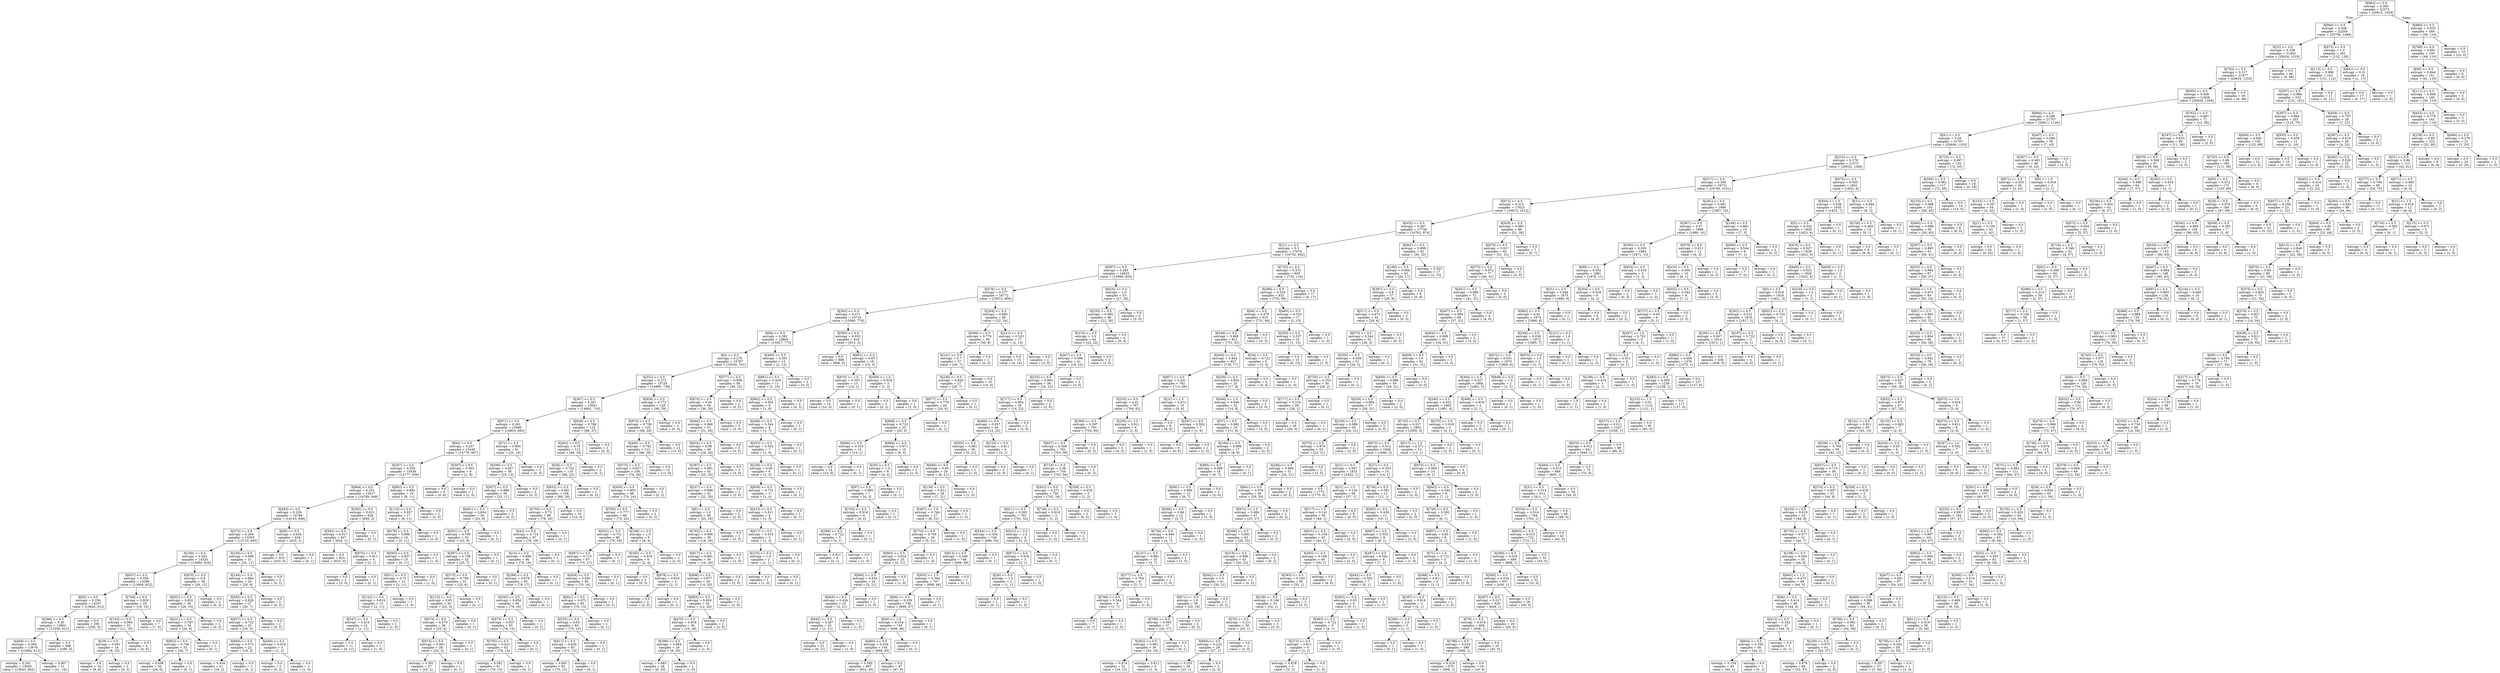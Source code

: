 digraph Tree {
node [shape=box] ;
0 [label="X[963] <= 0.5\nentropy = 0.365\nsamples = 22373\nvalue = [20815, 1558]"] ;
1 [label="X[900] <= 0.5\nentropy = 0.348\nsamples = 22204\nvalue = [20756, 1448]"] ;
0 -> 1 [labeldistance=2.5, labelangle=45, headlabel="True"] ;
2 [label="X[22] <= 0.5\nentropy = 0.328\nsamples = 21943\nvalue = [20624, 1319]"] ;
1 -> 2 ;
3 [label="X[782] <= 0.5\nentropy = 0.317\nsamples = 21877\nvalue = [20624, 1253]"] ;
2 -> 3 ;
4 [label="X[695] <= 0.5\nentropy = 0.308\nsamples = 21828\nvalue = [20624, 1204]"] ;
3 -> 4 ;
5 [label="X[694] <= 0.5\nentropy = 0.298\nsamples = 21757\nvalue = [20611, 1146]"] ;
4 -> 5 ;
6 [label="X[91] <= 0.5\nentropy = 0.29\nsamples = 21707\nvalue = [20604, 1103]"] ;
5 -> 6 ;
7 [label="X[210] <= 0.5\nentropy = 0.279\nsamples = 21572\nvalue = [20532, 1040]"] ;
6 -> 7 ;
8 [label="X[517] <= 0.5\nentropy = 0.296\nsamples = 19731\nvalue = [18700, 1031]"] ;
7 -> 8 ;
9 [label="X[972] <= 0.5\nentropy = 0.315\nsamples = 17825\nvalue = [16813, 1012]"] ;
8 -> 9 ;
10 [label="X[432] <= 0.5\nentropy = 0.307\nsamples = 17736\nvalue = [16762, 974]"] ;
9 -> 10 ;
11 [label="X[31] <= 0.5\nentropy = 0.3\nsamples = 17674\nvalue = [16732, 942]"] ;
10 -> 11 ;
12 [label="X[597] <= 0.5\nentropy = 0.283\nsamples = 16825\nvalue = [15999, 826]"] ;
11 -> 12 ;
13 [label="X[476] <= 0.5\nentropy = 0.277\nsamples = 16772\nvalue = [15972, 800]"] ;
12 -> 13 ;
14 [label="X[383] <= 0.5\nentropy = 0.271\nsamples = 16716\nvalue = [15940, 776]"] ;
13 -> 14 ;
15 [label="X[84] <= 0.5\nentropy = 0.282\nsamples = 15800\nvalue = [15027, 773]"] ;
14 -> 15 ;
16 [label="X[4] <= 0.5\nentropy = 0.279\nsamples = 15787\nvalue = [15026, 761]"] ;
15 -> 16 ;
17 [label="X[332] <= 0.5\nentropy = 0.273\nsamples = 15729\nvalue = [14990, 739]"] ;
16 -> 17 ;
18 [label="X[387] <= 0.5\nentropy = 0.267\nsamples = 15601\nvalue = [14891, 710]"] ;
17 -> 18 ;
19 [label="X[971] <= 0.5\nentropy = 0.261\nsamples = 15486\nvalue = [14803, 683]"] ;
18 -> 19 ;
20 [label="X[94] <= 0.5\nentropy = 0.257\nsamples = 15445\nvalue = [14778, 667]"] ;
19 -> 20 ;
21 [label="X[267] <= 0.5\nentropy = 0.255\nsamples = 15436\nvalue = [14777, 659]"] ;
20 -> 21 ;
22 [label="X[664] <= 0.5\nentropy = 0.252\nsamples = 15417\nvalue = [14769, 648]"] ;
21 -> 22 ;
23 [label="X[493] <= 0.5\nentropy = 0.259\nsamples = 14789\nvalue = [14143, 646]"] ;
22 -> 23 ;
24 [label="X[572] <= 0.5\nentropy = 0.264\nsamples = 14355\nvalue = [13710, 645]"] ;
23 -> 24 ;
25 [label="X[169] <= 0.5\nentropy = 0.262\nsamples = 14324\nvalue = [13690, 634]"] ;
24 -> 25 ;
26 [label="X[657] <= 0.5\nentropy = 0.258\nsamples = 14286\nvalue = [13664, 622]"] ;
25 -> 26 ;
27 [label="X[85] <= 0.5\nentropy = 0.256\nsamples = 14257\nvalue = [13645, 612]"] ;
26 -> 27 ;
28 [label="X[396] <= 0.5\nentropy = 0.26\nsamples = 13962\nvalue = [13350, 612]"] ;
27 -> 28 ;
29 [label="X[408] <= 0.5\nentropy = 0.264\nsamples = 13676\nvalue = [13064, 612]"] ;
28 -> 29 ;
30 [label="entropy = 0.261\nsamples = 13645\nvalue = [13043, 602]"] ;
29 -> 30 ;
31 [label="entropy = 0.907\nsamples = 31\nvalue = [21, 10]"] ;
29 -> 31 ;
32 [label="entropy = 0.0\nsamples = 286\nvalue = [286, 0]"] ;
28 -> 32 ;
33 [label="entropy = 0.0\nsamples = 295\nvalue = [295, 0]"] ;
27 -> 33 ;
34 [label="X[769] <= 0.5\nentropy = 0.929\nsamples = 29\nvalue = [19, 10]"] ;
26 -> 34 ;
35 [label="X[743] <= 0.5\nentropy = 0.994\nsamples = 22\nvalue = [12, 10]"] ;
34 -> 35 ;
36 [label="X[29] <= 0.5\nentropy = 0.991\nsamples = 18\nvalue = [8, 10]"] ;
35 -> 36 ;
37 [label="entropy = 1.0\nsamples = 16\nvalue = [8, 8]"] ;
36 -> 37 ;
38 [label="entropy = 0.0\nsamples = 2\nvalue = [0, 2]"] ;
36 -> 38 ;
39 [label="entropy = 0.0\nsamples = 4\nvalue = [4, 0]"] ;
35 -> 39 ;
40 [label="entropy = 0.0\nsamples = 7\nvalue = [7, 0]"] ;
34 -> 40 ;
41 [label="X[870] <= 0.5\nentropy = 0.9\nsamples = 38\nvalue = [26, 12]"] ;
25 -> 41 ;
42 [label="X[831] <= 0.5\nentropy = 0.852\nsamples = 36\nvalue = [26, 10]"] ;
41 -> 42 ;
43 [label="X[431] <= 0.5\nentropy = 0.787\nsamples = 34\nvalue = [26, 8]"] ;
42 -> 43 ;
44 [label="X[902] <= 0.5\nentropy = 0.746\nsamples = 33\nvalue = [26, 7]"] ;
43 -> 44 ;
45 [label="entropy = 0.696\nsamples = 32\nvalue = [26, 6]"] ;
44 -> 45 ;
46 [label="entropy = 0.0\nsamples = 1\nvalue = [0, 1]"] ;
44 -> 46 ;
47 [label="entropy = 0.0\nsamples = 1\nvalue = [0, 1]"] ;
43 -> 47 ;
48 [label="entropy = 0.0\nsamples = 2\nvalue = [0, 2]"] ;
42 -> 48 ;
49 [label="entropy = 0.0\nsamples = 2\nvalue = [0, 2]"] ;
41 -> 49 ;
50 [label="X[336] <= 0.5\nentropy = 0.938\nsamples = 31\nvalue = [20, 11]"] ;
24 -> 50 ;
51 [label="X[148] <= 0.5\nentropy = 0.894\nsamples = 29\nvalue = [20, 9]"] ;
50 -> 51 ;
52 [label="X[585] <= 0.5\nentropy = 0.826\nsamples = 27\nvalue = [20, 7]"] ;
51 -> 52 ;
53 [label="X[937] <= 0.5\nentropy = 0.722\nsamples = 25\nvalue = [20, 5]"] ;
52 -> 53 ;
54 [label="X[600] <= 0.5\nentropy = 0.575\nsamples = 22\nvalue = [19, 3]"] ;
53 -> 54 ;
55 [label="entropy = 0.454\nsamples = 21\nvalue = [19, 2]"] ;
54 -> 55 ;
56 [label="entropy = 0.0\nsamples = 1\nvalue = [0, 1]"] ;
54 -> 56 ;
57 [label="X[449] <= 0.5\nentropy = 0.918\nsamples = 3\nvalue = [1, 2]"] ;
53 -> 57 ;
58 [label="entropy = 0.0\nsamples = 2\nvalue = [0, 2]"] ;
57 -> 58 ;
59 [label="entropy = 0.0\nsamples = 1\nvalue = [1, 0]"] ;
57 -> 59 ;
60 [label="entropy = 0.0\nsamples = 2\nvalue = [0, 2]"] ;
52 -> 60 ;
61 [label="entropy = 0.0\nsamples = 2\nvalue = [0, 2]"] ;
51 -> 61 ;
62 [label="entropy = 0.0\nsamples = 2\nvalue = [0, 2]"] ;
50 -> 62 ;
63 [label="X[69] <= 0.5\nentropy = 0.024\nsamples = 434\nvalue = [433, 1]"] ;
23 -> 63 ;
64 [label="entropy = 0.0\nsamples = 433\nvalue = [433, 0]"] ;
63 -> 64 ;
65 [label="entropy = 0.0\nsamples = 1\nvalue = [0, 1]"] ;
63 -> 65 ;
66 [label="X[362] <= 0.5\nentropy = 0.031\nsamples = 628\nvalue = [626, 2]"] ;
22 -> 66 ;
67 [label="X[583] <= 0.5\nentropy = 0.017\nsamples = 627\nvalue = [626, 1]"] ;
66 -> 67 ;
68 [label="entropy = 0.0\nsamples = 623\nvalue = [623, 0]"] ;
67 -> 68 ;
69 [label="X[870] <= 0.5\nentropy = 0.811\nsamples = 4\nvalue = [3, 1]"] ;
67 -> 69 ;
70 [label="entropy = 0.0\nsamples = 3\nvalue = [3, 0]"] ;
69 -> 70 ;
71 [label="entropy = 0.0\nsamples = 1\nvalue = [0, 1]"] ;
69 -> 71 ;
72 [label="entropy = 0.0\nsamples = 1\nvalue = [0, 1]"] ;
66 -> 72 ;
73 [label="X[902] <= 0.5\nentropy = 0.982\nsamples = 19\nvalue = [8, 11]"] ;
21 -> 73 ;
74 [label="X[110] <= 0.5\nentropy = 0.937\nsamples = 17\nvalue = [6, 11]"] ;
73 -> 74 ;
75 [label="X[678] <= 0.5\nentropy = 0.896\nsamples = 16\nvalue = [5, 11]"] ;
74 -> 75 ;
76 [label="X[583] <= 0.5\nentropy = 0.837\nsamples = 15\nvalue = [4, 11]"] ;
75 -> 76 ;
77 [label="X[911] <= 0.5\nentropy = 0.75\nsamples = 14\nvalue = [3, 11]"] ;
76 -> 77 ;
78 [label="X[142] <= 0.5\nentropy = 0.619\nsamples = 13\nvalue = [2, 11]"] ;
77 -> 78 ;
79 [label="X[547] <= 0.5\nentropy = 0.414\nsamples = 12\nvalue = [1, 11]"] ;
78 -> 79 ;
80 [label="entropy = 0.0\nsamples = 11\nvalue = [0, 11]"] ;
79 -> 80 ;
81 [label="entropy = 0.0\nsamples = 1\nvalue = [1, 0]"] ;
79 -> 81 ;
82 [label="entropy = 0.0\nsamples = 1\nvalue = [1, 0]"] ;
78 -> 82 ;
83 [label="entropy = 0.0\nsamples = 1\nvalue = [1, 0]"] ;
77 -> 83 ;
84 [label="entropy = 0.0\nsamples = 1\nvalue = [1, 0]"] ;
76 -> 84 ;
85 [label="entropy = 0.0\nsamples = 1\nvalue = [1, 0]"] ;
75 -> 85 ;
86 [label="entropy = 0.0\nsamples = 1\nvalue = [1, 0]"] ;
74 -> 86 ;
87 [label="entropy = 0.0\nsamples = 2\nvalue = [2, 0]"] ;
73 -> 87 ;
88 [label="X[397] <= 0.5\nentropy = 0.503\nsamples = 9\nvalue = [1, 8]"] ;
20 -> 88 ;
89 [label="entropy = 0.0\nsamples = 8\nvalue = [0, 8]"] ;
88 -> 89 ;
90 [label="entropy = 0.0\nsamples = 1\nvalue = [1, 0]"] ;
88 -> 90 ;
91 [label="X[71] <= 0.5\nentropy = 0.965\nsamples = 41\nvalue = [25, 16]"] ;
19 -> 91 ;
92 [label="X[599] <= 0.5\nentropy = 0.927\nsamples = 38\nvalue = [25, 13]"] ;
91 -> 92 ;
93 [label="X[937] <= 0.5\nentropy = 0.888\nsamples = 36\nvalue = [25, 11]"] ;
92 -> 93 ;
94 [label="X[401] <= 0.5\nentropy = 0.834\nsamples = 34\nvalue = [25, 9]"] ;
93 -> 94 ;
95 [label="X[561] <= 0.5\nentropy = 0.799\nsamples = 33\nvalue = [25, 8]"] ;
94 -> 95 ;
96 [label="X[587] <= 0.5\nentropy = 0.758\nsamples = 32\nvalue = [25, 7]"] ;
95 -> 96 ;
97 [label="X[575] <= 0.5\nentropy = 0.709\nsamples = 31\nvalue = [25, 6]"] ;
96 -> 97 ;
98 [label="X[113] <= 0.5\nentropy = 0.65\nsamples = 30\nvalue = [25, 5]"] ;
97 -> 98 ;
99 [label="X[674] <= 0.5\nentropy = 0.579\nsamples = 29\nvalue = [25, 4]"] ;
98 -> 99 ;
100 [label="X[974] <= 0.5\nentropy = 0.491\nsamples = 28\nvalue = [25, 3]"] ;
99 -> 100 ;
101 [label="entropy = 0.381\nsamples = 27\nvalue = [25, 2]"] ;
100 -> 101 ;
102 [label="entropy = 0.0\nsamples = 1\nvalue = [0, 1]"] ;
100 -> 102 ;
103 [label="entropy = 0.0\nsamples = 1\nvalue = [0, 1]"] ;
99 -> 103 ;
104 [label="entropy = 0.0\nsamples = 1\nvalue = [0, 1]"] ;
98 -> 104 ;
105 [label="entropy = 0.0\nsamples = 1\nvalue = [0, 1]"] ;
97 -> 105 ;
106 [label="entropy = 0.0\nsamples = 1\nvalue = [0, 1]"] ;
96 -> 106 ;
107 [label="entropy = 0.0\nsamples = 1\nvalue = [0, 1]"] ;
95 -> 107 ;
108 [label="entropy = 0.0\nsamples = 1\nvalue = [0, 1]"] ;
94 -> 108 ;
109 [label="entropy = 0.0\nsamples = 2\nvalue = [0, 2]"] ;
93 -> 109 ;
110 [label="entropy = 0.0\nsamples = 2\nvalue = [0, 2]"] ;
92 -> 110 ;
111 [label="entropy = 0.0\nsamples = 3\nvalue = [0, 3]"] ;
91 -> 111 ;
112 [label="X[929] <= 0.5\nentropy = 0.786\nsamples = 115\nvalue = [88, 27]"] ;
18 -> 112 ;
113 [label="X[492] <= 0.5\nentropy = 0.75\nsamples = 112\nvalue = [88, 24]"] ;
112 -> 113 ;
114 [label="X[30] <= 0.5\nentropy = 0.722\nsamples = 110\nvalue = [88, 22]"] ;
113 -> 114 ;
115 [label="X[632] <= 0.5\nentropy = 0.691\nsamples = 108\nvalue = [88, 20]"] ;
114 -> 115 ;
116 [label="X[750] <= 0.5\nentropy = 0.73\nsamples = 98\nvalue = [78, 20]"] ;
115 -> 116 ;
117 [label="X[43] <= 0.5\nentropy = 0.714\nsamples = 97\nvalue = [78, 19]"] ;
116 -> 117 ;
118 [label="X[14] <= 0.5\nentropy = 0.696\nsamples = 96\nvalue = [78, 18]"] ;
117 -> 118 ;
119 [label="X[299] <= 0.5\nentropy = 0.678\nsamples = 95\nvalue = [78, 17]"] ;
118 -> 119 ;
120 [label="X[540] <= 0.5\nentropy = 0.658\nsamples = 94\nvalue = [78, 16]"] ;
119 -> 120 ;
121 [label="X[975] <= 0.5\nentropy = 0.637\nsamples = 93\nvalue = [78, 15]"] ;
120 -> 121 ;
122 [label="X[705] <= 0.5\nentropy = 0.615\nsamples = 92\nvalue = [78, 14]"] ;
121 -> 122 ;
123 [label="entropy = 0.592\nsamples = 91\nvalue = [78, 13]"] ;
122 -> 123 ;
124 [label="entropy = 0.0\nsamples = 1\nvalue = [0, 1]"] ;
122 -> 124 ;
125 [label="entropy = 0.0\nsamples = 1\nvalue = [0, 1]"] ;
121 -> 125 ;
126 [label="entropy = 0.0\nsamples = 1\nvalue = [0, 1]"] ;
120 -> 126 ;
127 [label="entropy = 0.0\nsamples = 1\nvalue = [0, 1]"] ;
119 -> 127 ;
128 [label="entropy = 0.0\nsamples = 1\nvalue = [0, 1]"] ;
118 -> 128 ;
129 [label="entropy = 0.0\nsamples = 1\nvalue = [0, 1]"] ;
117 -> 129 ;
130 [label="entropy = 0.0\nsamples = 1\nvalue = [0, 1]"] ;
116 -> 130 ;
131 [label="entropy = 0.0\nsamples = 10\nvalue = [10, 0]"] ;
115 -> 131 ;
132 [label="entropy = 0.0\nsamples = 2\nvalue = [0, 2]"] ;
114 -> 132 ;
133 [label="entropy = 0.0\nsamples = 2\nvalue = [0, 2]"] ;
113 -> 133 ;
134 [label="entropy = 0.0\nsamples = 3\nvalue = [0, 3]"] ;
112 -> 134 ;
135 [label="X[929] <= 0.5\nentropy = 0.772\nsamples = 128\nvalue = [99, 29]"] ;
17 -> 135 ;
136 [label="X[870] <= 0.5\nentropy = 0.738\nsamples = 125\nvalue = [99, 26]"] ;
135 -> 136 ;
137 [label="X[460] <= 0.5\nentropy = 0.782\nsamples = 112\nvalue = [86, 26]"] ;
136 -> 137 ;
138 [label="X[575] <= 0.5\nentropy = 0.827\nsamples = 100\nvalue = [74, 26]"] ;
137 -> 138 ;
139 [label="X[950] <= 0.5\nentropy = 0.803\nsamples = 98\nvalue = [74, 24]"] ;
138 -> 139 ;
140 [label="X[760] <= 0.5\nentropy = 0.777\nsamples = 96\nvalue = [74, 22]"] ;
139 -> 140 ;
141 [label="X[652] <= 0.5\nentropy = 0.731\nsamples = 88\nvalue = [70, 18]"] ;
140 -> 141 ;
142 [label="X[697] <= 0.5\nentropy = 0.713\nsamples = 87\nvalue = [70, 17]"] ;
141 -> 142 ;
143 [label="X[828] <= 0.5\nentropy = 0.693\nsamples = 86\nvalue = [70, 16]"] ;
142 -> 143 ;
144 [label="X[641] <= 0.5\nentropy = 0.672\nsamples = 85\nvalue = [70, 15]"] ;
143 -> 144 ;
145 [label="X[525] <= 0.5\nentropy = 0.65\nsamples = 84\nvalue = [70, 14]"] ;
144 -> 145 ;
146 [label="X[911] <= 0.5\nentropy = 0.626\nsamples = 83\nvalue = [70, 13]"] ;
145 -> 146 ;
147 [label="entropy = 0.601\nsamples = 82\nvalue = [70, 12]"] ;
146 -> 147 ;
148 [label="entropy = 0.0\nsamples = 1\nvalue = [0, 1]"] ;
146 -> 148 ;
149 [label="entropy = 0.0\nsamples = 1\nvalue = [0, 1]"] ;
145 -> 149 ;
150 [label="entropy = 0.0\nsamples = 1\nvalue = [0, 1]"] ;
144 -> 150 ;
151 [label="entropy = 0.0\nsamples = 1\nvalue = [0, 1]"] ;
143 -> 151 ;
152 [label="entropy = 0.0\nsamples = 1\nvalue = [0, 1]"] ;
142 -> 152 ;
153 [label="entropy = 0.0\nsamples = 1\nvalue = [0, 1]"] ;
141 -> 153 ;
154 [label="X[188] <= 0.5\nentropy = 1.0\nsamples = 8\nvalue = [4, 4]"] ;
140 -> 154 ;
155 [label="X[345] <= 0.5\nentropy = 0.918\nsamples = 6\nvalue = [2, 4]"] ;
154 -> 155 ;
156 [label="entropy = 0.0\nsamples = 3\nvalue = [0, 3]"] ;
155 -> 156 ;
157 [label="X[978] <= 0.5\nentropy = 0.918\nsamples = 3\nvalue = [2, 1]"] ;
155 -> 157 ;
158 [label="entropy = 0.0\nsamples = 2\nvalue = [2, 0]"] ;
157 -> 158 ;
159 [label="entropy = 0.0\nsamples = 1\nvalue = [0, 1]"] ;
157 -> 159 ;
160 [label="entropy = 0.0\nsamples = 2\nvalue = [2, 0]"] ;
154 -> 160 ;
161 [label="entropy = 0.0\nsamples = 2\nvalue = [0, 2]"] ;
139 -> 161 ;
162 [label="entropy = 0.0\nsamples = 2\nvalue = [0, 2]"] ;
138 -> 162 ;
163 [label="entropy = 0.0\nsamples = 12\nvalue = [12, 0]"] ;
137 -> 163 ;
164 [label="entropy = 0.0\nsamples = 13\nvalue = [13, 0]"] ;
136 -> 164 ;
165 [label="entropy = 0.0\nsamples = 3\nvalue = [0, 3]"] ;
135 -> 165 ;
166 [label="X[577] <= 0.5\nentropy = 0.958\nsamples = 58\nvalue = [36, 22]"] ;
16 -> 166 ;
167 [label="X[870] <= 0.5\nentropy = 0.94\nsamples = 56\nvalue = [36, 20]"] ;
166 -> 167 ;
168 [label="X[460] <= 0.5\nentropy = 0.966\nsamples = 51\nvalue = [31, 20]"] ;
167 -> 168 ;
169 [label="X[932] <= 0.5\nentropy = 0.98\nsamples = 48\nvalue = [28, 20]"] ;
168 -> 169 ;
170 [label="X[397] <= 0.5\nentropy = 0.991\nsamples = 45\nvalue = [25, 20]"] ;
169 -> 170 ;
171 [label="X[527] <= 0.5\nentropy = 0.998\nsamples = 42\nvalue = [22, 20]"] ;
170 -> 171 ;
172 [label="X[6] <= 0.5\nentropy = 1.0\nsamples = 40\nvalue = [20, 20]"] ;
171 -> 172 ;
173 [label="X[792] <= 0.5\nentropy = 0.998\nsamples = 38\nvalue = [18, 20]"] ;
172 -> 173 ;
174 [label="X[817] <= 0.5\nentropy = 0.991\nsamples = 36\nvalue = [16, 20]"] ;
173 -> 174 ;
175 [label="X[896] <= 0.5\nentropy = 0.977\nsamples = 34\nvalue = [14, 20]"] ;
174 -> 175 ;
176 [label="X[883] <= 0.5\nentropy = 0.954\nsamples = 32\nvalue = [12, 20]"] ;
175 -> 176 ;
177 [label="X[479] <= 0.5\nentropy = 0.918\nsamples = 30\nvalue = [10, 20]"] ;
176 -> 177 ;
178 [label="X[389] <= 0.5\nentropy = 0.894\nsamples = 29\nvalue = [9, 20]"] ;
177 -> 178 ;
179 [label="entropy = 0.863\nsamples = 28\nvalue = [8, 20]"] ;
178 -> 179 ;
180 [label="entropy = 0.0\nsamples = 1\nvalue = [1, 0]"] ;
178 -> 180 ;
181 [label="entropy = 0.0\nsamples = 1\nvalue = [1, 0]"] ;
177 -> 181 ;
182 [label="entropy = 0.0\nsamples = 2\nvalue = [2, 0]"] ;
176 -> 182 ;
183 [label="entropy = 0.0\nsamples = 2\nvalue = [2, 0]"] ;
175 -> 183 ;
184 [label="entropy = 0.0\nsamples = 2\nvalue = [2, 0]"] ;
174 -> 184 ;
185 [label="entropy = 0.0\nsamples = 2\nvalue = [2, 0]"] ;
173 -> 185 ;
186 [label="entropy = 0.0\nsamples = 2\nvalue = [2, 0]"] ;
172 -> 186 ;
187 [label="entropy = 0.0\nsamples = 2\nvalue = [2, 0]"] ;
171 -> 187 ;
188 [label="entropy = 0.0\nsamples = 3\nvalue = [3, 0]"] ;
170 -> 188 ;
189 [label="entropy = 0.0\nsamples = 3\nvalue = [3, 0]"] ;
169 -> 189 ;
190 [label="entropy = 0.0\nsamples = 3\nvalue = [3, 0]"] ;
168 -> 190 ;
191 [label="entropy = 0.0\nsamples = 5\nvalue = [5, 0]"] ;
167 -> 191 ;
192 [label="entropy = 0.0\nsamples = 2\nvalue = [0, 2]"] ;
166 -> 192 ;
193 [label="X[460] <= 0.5\nentropy = 0.391\nsamples = 13\nvalue = [1, 12]"] ;
15 -> 193 ;
194 [label="X[861] <= 0.5\nentropy = 0.439\nsamples = 11\nvalue = [1, 10]"] ;
193 -> 194 ;
195 [label="X[962] <= 0.5\nentropy = 0.503\nsamples = 9\nvalue = [1, 8]"] ;
194 -> 195 ;
196 [label="X[488] <= 0.5\nentropy = 0.544\nsamples = 8\nvalue = [1, 7]"] ;
195 -> 196 ;
197 [label="X[453] <= 0.5\nentropy = 0.592\nsamples = 7\nvalue = [1, 6]"] ;
196 -> 197 ;
198 [label="X[236] <= 0.5\nentropy = 0.65\nsamples = 6\nvalue = [1, 5]"] ;
197 -> 198 ;
199 [label="X[858] <= 0.5\nentropy = 0.722\nsamples = 5\nvalue = [1, 4]"] ;
198 -> 199 ;
200 [label="X[413] <= 0.5\nentropy = 0.811\nsamples = 4\nvalue = [1, 3]"] ;
199 -> 200 ;
201 [label="X[817] <= 0.5\nentropy = 0.918\nsamples = 3\nvalue = [1, 2]"] ;
200 -> 201 ;
202 [label="X[235] <= 0.5\nentropy = 1.0\nsamples = 2\nvalue = [1, 1]"] ;
201 -> 202 ;
203 [label="entropy = 0.0\nsamples = 1\nvalue = [1, 0]"] ;
202 -> 203 ;
204 [label="entropy = 0.0\nsamples = 1\nvalue = [0, 1]"] ;
202 -> 204 ;
205 [label="entropy = 0.0\nsamples = 1\nvalue = [0, 1]"] ;
201 -> 205 ;
206 [label="entropy = 0.0\nsamples = 1\nvalue = [0, 1]"] ;
200 -> 206 ;
207 [label="entropy = 0.0\nsamples = 1\nvalue = [0, 1]"] ;
199 -> 207 ;
208 [label="entropy = 0.0\nsamples = 1\nvalue = [0, 1]"] ;
198 -> 208 ;
209 [label="entropy = 0.0\nsamples = 1\nvalue = [0, 1]"] ;
197 -> 209 ;
210 [label="entropy = 0.0\nsamples = 1\nvalue = [0, 1]"] ;
196 -> 210 ;
211 [label="entropy = 0.0\nsamples = 1\nvalue = [0, 1]"] ;
195 -> 211 ;
212 [label="entropy = 0.0\nsamples = 2\nvalue = [0, 2]"] ;
194 -> 212 ;
213 [label="entropy = 0.0\nsamples = 2\nvalue = [0, 2]"] ;
193 -> 213 ;
214 [label="X[585] <= 0.5\nentropy = 0.032\nsamples = 916\nvalue = [913, 3]"] ;
14 -> 214 ;
215 [label="entropy = 0.0\nsamples = 898\nvalue = [898, 0]"] ;
214 -> 215 ;
216 [label="X[991] <= 0.5\nentropy = 0.65\nsamples = 18\nvalue = [15, 3]"] ;
214 -> 216 ;
217 [label="X[870] <= 1.5\nentropy = 0.353\nsamples = 15\nvalue = [14, 1]"] ;
216 -> 217 ;
218 [label="entropy = 0.0\nsamples = 14\nvalue = [14, 0]"] ;
217 -> 218 ;
219 [label="entropy = 0.0\nsamples = 1\nvalue = [0, 1]"] ;
217 -> 219 ;
220 [label="X[459] <= 1.0\nentropy = 0.918\nsamples = 3\nvalue = [1, 2]"] ;
216 -> 220 ;
221 [label="entropy = 0.0\nsamples = 2\nvalue = [0, 2]"] ;
220 -> 221 ;
222 [label="entropy = 0.0\nsamples = 1\nvalue = [1, 0]"] ;
220 -> 222 ;
223 [label="X[204] <= 0.5\nentropy = 0.985\nsamples = 56\nvalue = [32, 24]"] ;
13 -> 223 ;
224 [label="X[586] <= 0.5\nentropy = 0.779\nsamples = 39\nvalue = [30, 9]"] ;
223 -> 224 ;
225 [label="X[141] <= 0.5\nentropy = 0.7\nsamples = 37\nvalue = [30, 7]"] ;
224 -> 225 ;
226 [label="X[236] <= 0.5\nentropy = 0.826\nsamples = 27\nvalue = [20, 7]"] ;
225 -> 226 ;
227 [label="X[877] <= 0.5\nentropy = 0.779\nsamples = 26\nvalue = [20, 6]"] ;
226 -> 227 ;
228 [label="X[868] <= 0.5\nentropy = 0.722\nsamples = 25\nvalue = [20, 5]"] ;
227 -> 228 ;
229 [label="X[666] <= 0.5\nentropy = 0.353\nsamples = 15\nvalue = [14, 1]"] ;
228 -> 229 ;
230 [label="entropy = 0.0\nsamples = 14\nvalue = [14, 0]"] ;
229 -> 230 ;
231 [label="entropy = 0.0\nsamples = 1\nvalue = [0, 1]"] ;
229 -> 231 ;
232 [label="X[664] <= 0.5\nentropy = 0.971\nsamples = 10\nvalue = [6, 4]"] ;
228 -> 232 ;
233 [label="X[30] <= 0.5\nentropy = 1.0\nsamples = 8\nvalue = [4, 4]"] ;
232 -> 233 ;
234 [label="X[97] <= 0.5\nentropy = 0.985\nsamples = 7\nvalue = [4, 3]"] ;
233 -> 234 ;
235 [label="X[743] <= 0.5\nentropy = 0.918\nsamples = 6\nvalue = [4, 2]"] ;
234 -> 235 ;
236 [label="X[269] <= 0.5\nentropy = 0.722\nsamples = 5\nvalue = [4, 1]"] ;
235 -> 236 ;
237 [label="entropy = 0.811\nsamples = 4\nvalue = [3, 1]"] ;
236 -> 237 ;
238 [label="entropy = 0.0\nsamples = 1\nvalue = [1, 0]"] ;
236 -> 238 ;
239 [label="entropy = 0.0\nsamples = 1\nvalue = [0, 1]"] ;
235 -> 239 ;
240 [label="entropy = 0.0\nsamples = 1\nvalue = [0, 1]"] ;
234 -> 240 ;
241 [label="entropy = 0.0\nsamples = 1\nvalue = [0, 1]"] ;
233 -> 241 ;
242 [label="entropy = 0.0\nsamples = 2\nvalue = [2, 0]"] ;
232 -> 242 ;
243 [label="entropy = 0.0\nsamples = 1\nvalue = [0, 1]"] ;
227 -> 243 ;
244 [label="entropy = 0.0\nsamples = 1\nvalue = [0, 1]"] ;
226 -> 244 ;
245 [label="entropy = 0.0\nsamples = 10\nvalue = [10, 0]"] ;
225 -> 245 ;
246 [label="entropy = 0.0\nsamples = 2\nvalue = [0, 2]"] ;
224 -> 246 ;
247 [label="X[221] <= 0.5\nentropy = 0.523\nsamples = 17\nvalue = [2, 15]"] ;
223 -> 247 ;
248 [label="entropy = 0.0\nsamples = 15\nvalue = [0, 15]"] ;
247 -> 248 ;
249 [label="entropy = 0.0\nsamples = 2\nvalue = [2, 0]"] ;
247 -> 249 ;
250 [label="X[616] <= 0.5\nentropy = 1.0\nsamples = 53\nvalue = [27, 26]"] ;
12 -> 250 ;
251 [label="X[235] <= 0.5\nentropy = 0.995\nsamples = 48\nvalue = [22, 26]"] ;
250 -> 251 ;
252 [label="X[374] <= 0.5\nentropy = 1.0\nsamples = 44\nvalue = [22, 22]"] ;
251 -> 252 ;
253 [label="X[407] <= 0.5\nentropy = 0.996\nsamples = 41\nvalue = [19, 22]"] ;
252 -> 253 ;
254 [label="X[225] <= 0.5\nentropy = 0.982\nsamples = 38\nvalue = [16, 22]"] ;
253 -> 254 ;
255 [label="X[717] <= 0.5\nentropy = 0.964\nsamples = 36\nvalue = [14, 22]"] ;
254 -> 255 ;
256 [label="X[460] <= 0.5\nentropy = 0.937\nsamples = 34\nvalue = [12, 22]"] ;
255 -> 256 ;
257 [label="X[505] <= 0.5\nentropy = 0.881\nsamples = 30\nvalue = [9, 21]"] ;
256 -> 257 ;
258 [label="X[680] <= 0.5\nentropy = 0.85\nsamples = 29\nvalue = [8, 21]"] ;
257 -> 258 ;
259 [label="X[139] <= 0.5\nentropy = 0.811\nsamples = 28\nvalue = [7, 21]"] ;
258 -> 259 ;
260 [label="X[497] <= 1.0\nentropy = 0.764\nsamples = 27\nvalue = [6, 21]"] ;
259 -> 260 ;
261 [label="X[774] <= 0.5\nentropy = 0.706\nsamples = 26\nvalue = [5, 21]"] ;
260 -> 261 ;
262 [label="X[883] <= 0.5\nentropy = 0.634\nsamples = 25\nvalue = [4, 21]"] ;
261 -> 262 ;
263 [label="X[895] <= 0.5\nentropy = 0.544\nsamples = 24\nvalue = [3, 21]"] ;
262 -> 263 ;
264 [label="X[849] <= 0.5\nentropy = 0.426\nsamples = 23\nvalue = [2, 21]"] ;
263 -> 264 ;
265 [label="X[942] <= 0.5\nentropy = 0.267\nsamples = 22\nvalue = [1, 21]"] ;
264 -> 265 ;
266 [label="entropy = 0.0\nsamples = 21\nvalue = [0, 21]"] ;
265 -> 266 ;
267 [label="entropy = 0.0\nsamples = 1\nvalue = [1, 0]"] ;
265 -> 267 ;
268 [label="entropy = 0.0\nsamples = 1\nvalue = [1, 0]"] ;
264 -> 268 ;
269 [label="entropy = 0.0\nsamples = 1\nvalue = [1, 0]"] ;
263 -> 269 ;
270 [label="entropy = 0.0\nsamples = 1\nvalue = [1, 0]"] ;
262 -> 270 ;
271 [label="entropy = 0.0\nsamples = 1\nvalue = [1, 0]"] ;
261 -> 271 ;
272 [label="entropy = 0.0\nsamples = 1\nvalue = [1, 0]"] ;
260 -> 272 ;
273 [label="entropy = 0.0\nsamples = 1\nvalue = [1, 0]"] ;
259 -> 273 ;
274 [label="entropy = 0.0\nsamples = 1\nvalue = [1, 0]"] ;
258 -> 274 ;
275 [label="entropy = 0.0\nsamples = 1\nvalue = [1, 0]"] ;
257 -> 275 ;
276 [label="X[133] <= 0.5\nentropy = 0.811\nsamples = 4\nvalue = [3, 1]"] ;
256 -> 276 ;
277 [label="entropy = 0.0\nsamples = 3\nvalue = [3, 0]"] ;
276 -> 277 ;
278 [label="entropy = 0.0\nsamples = 1\nvalue = [0, 1]"] ;
276 -> 278 ;
279 [label="entropy = 0.0\nsamples = 2\nvalue = [2, 0]"] ;
255 -> 279 ;
280 [label="entropy = 0.0\nsamples = 2\nvalue = [2, 0]"] ;
254 -> 280 ;
281 [label="entropy = 0.0\nsamples = 3\nvalue = [3, 0]"] ;
253 -> 281 ;
282 [label="entropy = 0.0\nsamples = 3\nvalue = [3, 0]"] ;
252 -> 282 ;
283 [label="entropy = 0.0\nsamples = 4\nvalue = [0, 4]"] ;
251 -> 283 ;
284 [label="entropy = 0.0\nsamples = 5\nvalue = [5, 0]"] ;
250 -> 284 ;
285 [label="X[723] <= 0.5\nentropy = 0.575\nsamples = 849\nvalue = [733, 116]"] ;
11 -> 285 ;
286 [label="X[388] <= 0.5\nentropy = 0.526\nsamples = 832\nvalue = [733, 99]"] ;
285 -> 286 ;
287 [label="X[94] <= 0.5\nentropy = 0.479\nsamples = 815\nvalue = [731, 84]"] ;
286 -> 287 ;
288 [label="X[546] <= 0.5\nentropy = 0.468\nsamples = 812\nvalue = [731, 81]"] ;
287 -> 288 ;
289 [label="X[404] <= 0.5\nentropy = 0.454\nsamples = 807\nvalue = [730, 77]"] ;
288 -> 289 ;
290 [label="X[857] <= 0.5\nentropy = 0.431\nsamples = 782\nvalue = [713, 69]"] ;
289 -> 290 ;
291 [label="X[255] <= 0.5\nentropy = 0.41\nsamples = 767\nvalue = [704, 63]"] ;
290 -> 291 ;
292 [label="X[399] <= 0.5\nentropy = 0.397\nsamples = 763\nvalue = [703, 60]"] ;
291 -> 292 ;
293 [label="X[657] <= 0.5\nentropy = 0.389\nsamples = 761\nvalue = [703, 58]"] ;
292 -> 293 ;
294 [label="X[719] <= 0.5\nentropy = 0.38\nsamples = 759\nvalue = [703, 56]"] ;
293 -> 294 ;
295 [label="X[452] <= 0.5\nentropy = 0.371\nsamples = 756\nvalue = [702, 54]"] ;
294 -> 295 ;
296 [label="X[811] <= 0.5\nentropy = 0.362\nsamples = 753\nvalue = [701, 52]"] ;
295 -> 296 ;
297 [label="X[544] <= 0.5\nentropy = 0.354\nsamples = 749\nvalue = [699, 50]"] ;
296 -> 297 ;
298 [label="X[913] <= 0.5\nentropy = 0.349\nsamples = 748\nvalue = [699, 49]"] ;
297 -> 298 ;
299 [label="X[935] <= 1.5\nentropy = 0.344\nsamples = 747\nvalue = [699, 48]"] ;
298 -> 299 ;
300 [label="X[84] <= 0.5\nentropy = 0.339\nsamples = 746\nvalue = [699, 47]"] ;
299 -> 300 ;
301 [label="X[60] <= 1.5\nentropy = 0.334\nsamples = 745\nvalue = [699, 46]"] ;
300 -> 301 ;
302 [label="X[460] <= 0.5\nentropy = 0.329\nsamples = 744\nvalue = [699, 45]"] ;
301 -> 302 ;
303 [label="entropy = 0.345\nsamples = 697\nvalue = [652, 45]"] ;
302 -> 303 ;
304 [label="entropy = 0.0\nsamples = 47\nvalue = [47, 0]"] ;
302 -> 304 ;
305 [label="entropy = 0.0\nsamples = 1\nvalue = [0, 1]"] ;
301 -> 305 ;
306 [label="entropy = 0.0\nsamples = 1\nvalue = [0, 1]"] ;
300 -> 306 ;
307 [label="entropy = 0.0\nsamples = 1\nvalue = [0, 1]"] ;
299 -> 307 ;
308 [label="entropy = 0.0\nsamples = 1\nvalue = [0, 1]"] ;
298 -> 308 ;
309 [label="entropy = 0.0\nsamples = 1\nvalue = [0, 1]"] ;
297 -> 309 ;
310 [label="X[531] <= 0.5\nentropy = 1.0\nsamples = 4\nvalue = [2, 2]"] ;
296 -> 310 ;
311 [label="X[871] <= 0.5\nentropy = 0.918\nsamples = 3\nvalue = [2, 1]"] ;
310 -> 311 ;
312 [label="X[30] <= 0.5\nentropy = 1.0\nsamples = 2\nvalue = [1, 1]"] ;
311 -> 312 ;
313 [label="entropy = 0.0\nsamples = 1\nvalue = [0, 1]"] ;
312 -> 313 ;
314 [label="entropy = 0.0\nsamples = 1\nvalue = [1, 0]"] ;
312 -> 314 ;
315 [label="entropy = 0.0\nsamples = 1\nvalue = [1, 0]"] ;
311 -> 315 ;
316 [label="entropy = 0.0\nsamples = 1\nvalue = [0, 1]"] ;
310 -> 316 ;
317 [label="X[726] <= 0.5\nentropy = 0.918\nsamples = 3\nvalue = [1, 2]"] ;
295 -> 317 ;
318 [label="entropy = 0.0\nsamples = 1\nvalue = [1, 0]"] ;
317 -> 318 ;
319 [label="entropy = 0.0\nsamples = 2\nvalue = [0, 2]"] ;
317 -> 319 ;
320 [label="X[328] <= 0.5\nentropy = 0.918\nsamples = 3\nvalue = [1, 2]"] ;
294 -> 320 ;
321 [label="entropy = 0.0\nsamples = 2\nvalue = [0, 2]"] ;
320 -> 321 ;
322 [label="entropy = 0.0\nsamples = 1\nvalue = [1, 0]"] ;
320 -> 322 ;
323 [label="entropy = 0.0\nsamples = 2\nvalue = [0, 2]"] ;
293 -> 323 ;
324 [label="entropy = 0.0\nsamples = 2\nvalue = [0, 2]"] ;
292 -> 324 ;
325 [label="X[255] <= 1.5\nentropy = 0.811\nsamples = 4\nvalue = [1, 3]"] ;
291 -> 325 ;
326 [label="entropy = 0.0\nsamples = 3\nvalue = [0, 3]"] ;
325 -> 326 ;
327 [label="entropy = 0.0\nsamples = 1\nvalue = [1, 0]"] ;
325 -> 327 ;
328 [label="X[31] <= 1.5\nentropy = 0.971\nsamples = 15\nvalue = [9, 6]"] ;
290 -> 328 ;
329 [label="entropy = 0.0\nsamples = 8\nvalue = [8, 0]"] ;
328 -> 329 ;
330 [label="X[297] <= 0.5\nentropy = 0.592\nsamples = 7\nvalue = [1, 6]"] ;
328 -> 330 ;
331 [label="entropy = 0.0\nsamples = 6\nvalue = [0, 6]"] ;
330 -> 331 ;
332 [label="entropy = 0.0\nsamples = 1\nvalue = [1, 0]"] ;
330 -> 332 ;
333 [label="X[529] <= 0.5\nentropy = 0.904\nsamples = 25\nvalue = [17, 8]"] ;
289 -> 333 ;
334 [label="X[404] <= 1.5\nentropy = 0.946\nsamples = 22\nvalue = [14, 8]"] ;
333 -> 334 ;
335 [label="X[57] <= 0.5\nentropy = 0.982\nsamples = 19\nvalue = [11, 8]"] ;
334 -> 335 ;
336 [label="X[166] <= 0.5\nentropy = 0.998\nsamples = 17\nvalue = [9, 8]"] ;
335 -> 336 ;
337 [label="X[885] <= 0.5\nentropy = 0.989\nsamples = 16\nvalue = [9, 7]"] ;
336 -> 337 ;
338 [label="X[691] <= 0.5\nentropy = 0.996\nsamples = 13\nvalue = [6, 7]"] ;
337 -> 338 ;
339 [label="X[486] <= 0.5\nentropy = 0.98\nsamples = 12\nvalue = [5, 7]"] ;
338 -> 339 ;
340 [label="X[726] <= 0.5\nentropy = 0.946\nsamples = 11\nvalue = [4, 7]"] ;
339 -> 340 ;
341 [label="X[147] <= 0.5\nentropy = 0.881\nsamples = 10\nvalue = [3, 7]"] ;
340 -> 341 ;
342 [label="X[377] <= 0.5\nentropy = 0.764\nsamples = 9\nvalue = [2, 7]"] ;
341 -> 342 ;
343 [label="X[706] <= 0.5\nentropy = 0.544\nsamples = 8\nvalue = [1, 7]"] ;
342 -> 343 ;
344 [label="entropy = 0.0\nsamples = 7\nvalue = [0, 7]"] ;
343 -> 344 ;
345 [label="entropy = 0.0\nsamples = 1\nvalue = [1, 0]"] ;
343 -> 345 ;
346 [label="entropy = 0.0\nsamples = 1\nvalue = [1, 0]"] ;
342 -> 346 ;
347 [label="entropy = 0.0\nsamples = 1\nvalue = [1, 0]"] ;
341 -> 347 ;
348 [label="entropy = 0.0\nsamples = 1\nvalue = [1, 0]"] ;
340 -> 348 ;
349 [label="entropy = 0.0\nsamples = 1\nvalue = [1, 0]"] ;
339 -> 349 ;
350 [label="entropy = 0.0\nsamples = 1\nvalue = [1, 0]"] ;
338 -> 350 ;
351 [label="entropy = 0.0\nsamples = 3\nvalue = [3, 0]"] ;
337 -> 351 ;
352 [label="entropy = 0.0\nsamples = 1\nvalue = [0, 1]"] ;
336 -> 352 ;
353 [label="entropy = 0.0\nsamples = 2\nvalue = [2, 0]"] ;
335 -> 353 ;
354 [label="entropy = 0.0\nsamples = 3\nvalue = [3, 0]"] ;
334 -> 354 ;
355 [label="entropy = 0.0\nsamples = 3\nvalue = [3, 0]"] ;
333 -> 355 ;
356 [label="X[34] <= 0.5\nentropy = 0.722\nsamples = 5\nvalue = [1, 4]"] ;
288 -> 356 ;
357 [label="entropy = 0.0\nsamples = 4\nvalue = [0, 4]"] ;
356 -> 357 ;
358 [label="entropy = 0.0\nsamples = 1\nvalue = [1, 0]"] ;
356 -> 358 ;
359 [label="entropy = 0.0\nsamples = 3\nvalue = [0, 3]"] ;
287 -> 359 ;
360 [label="X[460] <= 0.5\nentropy = 0.523\nsamples = 17\nvalue = [2, 15]"] ;
286 -> 360 ;
361 [label="X[350] <= 0.5\nentropy = 0.337\nsamples = 16\nvalue = [1, 15]"] ;
360 -> 361 ;
362 [label="entropy = 0.0\nsamples = 15\nvalue = [0, 15]"] ;
361 -> 362 ;
363 [label="entropy = 0.0\nsamples = 1\nvalue = [1, 0]"] ;
361 -> 363 ;
364 [label="entropy = 0.0\nsamples = 1\nvalue = [1, 0]"] ;
360 -> 364 ;
365 [label="entropy = 0.0\nsamples = 17\nvalue = [0, 17]"] ;
285 -> 365 ;
366 [label="X[962] <= 0.5\nentropy = 0.999\nsamples = 62\nvalue = [30, 32]"] ;
10 -> 366 ;
367 [label="X[169] <= 0.5\nentropy = 0.956\nsamples = 45\nvalue = [28, 17]"] ;
366 -> 367 ;
368 [label="X[387] <= 0.5\nentropy = 0.8\nsamples = 37\nvalue = [28, 9]"] ;
367 -> 368 ;
369 [label="X[511] <= 0.5\nentropy = 0.672\nsamples = 34\nvalue = [28, 6]"] ;
368 -> 369 ;
370 [label="X[675] <= 0.5\nentropy = 0.544\nsamples = 32\nvalue = [28, 4]"] ;
369 -> 370 ;
371 [label="X[350] <= 0.5\nentropy = 0.459\nsamples = 31\nvalue = [28, 3]"] ;
370 -> 371 ;
372 [label="X[720] <= 0.5\nentropy = 0.353\nsamples = 30\nvalue = [28, 2]"] ;
371 -> 372 ;
373 [label="X[717] <= 0.5\nentropy = 0.216\nsamples = 29\nvalue = [28, 1]"] ;
372 -> 373 ;
374 [label="entropy = 0.0\nsamples = 28\nvalue = [28, 0]"] ;
373 -> 374 ;
375 [label="entropy = 0.0\nsamples = 1\nvalue = [0, 1]"] ;
373 -> 375 ;
376 [label="entropy = 0.0\nsamples = 1\nvalue = [0, 1]"] ;
372 -> 376 ;
377 [label="entropy = 0.0\nsamples = 1\nvalue = [0, 1]"] ;
371 -> 377 ;
378 [label="entropy = 0.0\nsamples = 1\nvalue = [0, 1]"] ;
370 -> 378 ;
379 [label="entropy = 0.0\nsamples = 2\nvalue = [0, 2]"] ;
369 -> 379 ;
380 [label="entropy = 0.0\nsamples = 3\nvalue = [0, 3]"] ;
368 -> 380 ;
381 [label="entropy = 0.0\nsamples = 8\nvalue = [0, 8]"] ;
367 -> 381 ;
382 [label="entropy = 0.523\nsamples = 17\nvalue = [2, 15]"] ;
366 -> 382 ;
383 [label="X[929] <= 0.5\nentropy = 0.985\nsamples = 89\nvalue = [51, 38]"] ;
9 -> 383 ;
384 [label="X[870] <= 0.5\nentropy = 0.957\nsamples = 82\nvalue = [51, 31]"] ;
383 -> 384 ;
385 [label="X[575] <= 0.5\nentropy = 0.972\nsamples = 77\nvalue = [46, 31]"] ;
384 -> 385 ;
386 [label="X[451] <= 0.5\nentropy = 0.986\nsamples = 72\nvalue = [41, 31]"] ;
385 -> 386 ;
387 [label="X[407] <= 0.5\nentropy = 0.994\nsamples = 68\nvalue = [37, 31]"] ;
386 -> 387 ;
388 [label="X[464] <= 0.5\nentropy = 0.998\nsamples = 65\nvalue = [34, 31]"] ;
387 -> 388 ;
389 [label="X[609] <= 0.5\nentropy = 1.0\nsamples = 62\nvalue = [31, 31]"] ;
388 -> 389 ;
390 [label="X[830] <= 0.5\nentropy = 0.998\nsamples = 59\nvalue = [28, 31]"] ;
389 -> 390 ;
391 [label="X[529] <= 0.5\nentropy = 0.994\nsamples = 57\nvalue = [26, 31]"] ;
390 -> 391 ;
392 [label="X[239] <= 0.5\nentropy = 0.988\nsamples = 55\nvalue = [24, 31]"] ;
391 -> 392 ;
393 [label="X[570] <= 0.5\nentropy = 0.979\nsamples = 53\nvalue = [22, 31]"] ;
392 -> 393 ;
394 [label="X[284] <= 0.5\nentropy = 0.966\nsamples = 51\nvalue = [20, 31]"] ;
393 -> 394 ;
395 [label="X[641] <= 0.5\nentropy = 0.976\nsamples = 49\nvalue = [20, 29]"] ;
394 -> 395 ;
396 [label="X[972] <= 1.5\nentropy = 0.984\nsamples = 47\nvalue = [20, 27]"] ;
395 -> 396 ;
397 [label="X[596] <= 0.5\nentropy = 0.991\nsamples = 45\nvalue = [20, 25]"] ;
396 -> 397 ;
398 [label="X[318] <= 0.5\nentropy = 0.996\nsamples = 43\nvalue = [20, 23]"] ;
397 -> 398 ;
399 [label="X[942] <= 0.5\nentropy = 1.0\nsamples = 41\nvalue = [20, 21]"] ;
398 -> 399 ;
400 [label="X[871] <= 0.5\nentropy = 1.0\nsamples = 39\nvalue = [20, 19]"] ;
399 -> 400 ;
401 [label="X[789] <= 0.5\nentropy = 0.995\nsamples = 37\nvalue = [20, 17]"] ;
400 -> 401 ;
402 [label="X[362] <= 0.5\nentropy = 0.991\nsamples = 36\nvalue = [20, 16]"] ;
401 -> 402 ;
403 [label="entropy = 0.974\nsamples = 32\nvalue = [19, 13]"] ;
402 -> 403 ;
404 [label="entropy = 0.811\nsamples = 4\nvalue = [1, 3]"] ;
402 -> 404 ;
405 [label="entropy = 0.0\nsamples = 1\nvalue = [0, 1]"] ;
401 -> 405 ;
406 [label="entropy = 0.0\nsamples = 2\nvalue = [0, 2]"] ;
400 -> 406 ;
407 [label="entropy = 0.0\nsamples = 2\nvalue = [0, 2]"] ;
399 -> 407 ;
408 [label="entropy = 0.0\nsamples = 2\nvalue = [0, 2]"] ;
398 -> 408 ;
409 [label="entropy = 0.0\nsamples = 2\nvalue = [0, 2]"] ;
397 -> 409 ;
410 [label="entropy = 0.0\nsamples = 2\nvalue = [0, 2]"] ;
396 -> 410 ;
411 [label="entropy = 0.0\nsamples = 2\nvalue = [0, 2]"] ;
395 -> 411 ;
412 [label="entropy = 0.0\nsamples = 2\nvalue = [0, 2]"] ;
394 -> 412 ;
413 [label="entropy = 0.0\nsamples = 2\nvalue = [2, 0]"] ;
393 -> 413 ;
414 [label="entropy = 0.0\nsamples = 2\nvalue = [2, 0]"] ;
392 -> 414 ;
415 [label="entropy = 0.0\nsamples = 2\nvalue = [2, 0]"] ;
391 -> 415 ;
416 [label="entropy = 0.0\nsamples = 2\nvalue = [2, 0]"] ;
390 -> 416 ;
417 [label="entropy = 0.0\nsamples = 3\nvalue = [3, 0]"] ;
389 -> 417 ;
418 [label="entropy = 0.0\nsamples = 3\nvalue = [3, 0]"] ;
388 -> 418 ;
419 [label="entropy = 0.0\nsamples = 3\nvalue = [3, 0]"] ;
387 -> 419 ;
420 [label="entropy = 0.0\nsamples = 4\nvalue = [4, 0]"] ;
386 -> 420 ;
421 [label="entropy = 0.0\nsamples = 5\nvalue = [5, 0]"] ;
385 -> 421 ;
422 [label="entropy = 0.0\nsamples = 5\nvalue = [5, 0]"] ;
384 -> 422 ;
423 [label="entropy = 0.0\nsamples = 7\nvalue = [0, 7]"] ;
383 -> 423 ;
424 [label="X[261] <= 0.5\nentropy = 0.081\nsamples = 1906\nvalue = [1887, 19]"] ;
8 -> 424 ;
425 [label="X[387] <= 0.5\nentropy = 0.07\nsamples = 1896\nvalue = [1880, 16]"] ;
424 -> 425 ;
426 [label="X[393] <= 0.5\nentropy = 0.059\nsamples = 1884\nvalue = [1871, 13]"] ;
425 -> 426 ;
427 [label="X[89] <= 0.5\nentropy = 0.052\nsamples = 1881\nvalue = [1870, 11]"] ;
426 -> 427 ;
428 [label="X[31] <= 2.5\nentropy = 0.044\nsamples = 1875\nvalue = [1866, 9]"] ;
427 -> 428 ;
429 [label="X[682] <= 0.5\nentropy = 0.04\nsamples = 1874\nvalue = [1866, 8]"] ;
428 -> 429 ;
430 [label="X[248] <= 0.5\nentropy = 0.036\nsamples = 1872\nvalue = [1865, 7]"] ;
429 -> 430 ;
431 [label="X[672] <= 0.5\nentropy = 0.031\nsamples = 1870\nvalue = [1864, 6]"] ;
430 -> 431 ;
432 [label="X[304] <= 0.5\nentropy = 0.027\nsamples = 1868\nvalue = [1863, 5]"] ;
431 -> 432 ;
433 [label="X[540] <= 0.5\nentropy = 0.022\nsamples = 1865\nvalue = [1861, 4]"] ;
432 -> 433 ;
434 [label="X[743] <= 0.5\nentropy = 0.017\nsamples = 1862\nvalue = [1859, 3]"] ;
433 -> 434 ;
435 [label="X[872] <= 0.5\nentropy = 0.012\nsamples = 1848\nvalue = [1846, 2]"] ;
434 -> 435 ;
436 [label="X[31] <= 0.5\nentropy = 0.007\nsamples = 1833\nvalue = [1832, 1]"] ;
435 -> 436 ;
437 [label="entropy = 0.0\nsamples = 1775\nvalue = [1775, 0]"] ;
436 -> 437 ;
438 [label="X[31] <= 1.5\nentropy = 0.126\nsamples = 58\nvalue = [57, 1]"] ;
436 -> 438 ;
439 [label="X[517] <= 1.5\nentropy = 0.141\nsamples = 50\nvalue = [49, 1]"] ;
438 -> 439 ;
440 [label="X[631] <= 0.5\nentropy = 0.154\nsamples = 45\nvalue = [44, 1]"] ;
439 -> 440 ;
441 [label="X[493] <= 0.5\nentropy = 0.169\nsamples = 40\nvalue = [39, 1]"] ;
440 -> 441 ;
442 [label="X[383] <= 0.5\nentropy = 0.183\nsamples = 36\nvalue = [35, 1]"] ;
441 -> 442 ;
443 [label="X[239] <= 0.5\nentropy = 0.196\nsamples = 33\nvalue = [32, 1]"] ;
442 -> 443 ;
444 [label="X[70] <= 0.5\nentropy = 0.211\nsamples = 30\nvalue = [29, 1]"] ;
443 -> 444 ;
445 [label="X[840] <= 0.5\nentropy = 0.222\nsamples = 28\nvalue = [27, 1]"] ;
444 -> 445 ;
446 [label="entropy = 0.235\nsamples = 26\nvalue = [25, 1]"] ;
445 -> 446 ;
447 [label="entropy = 0.0\nsamples = 2\nvalue = [2, 0]"] ;
445 -> 447 ;
448 [label="entropy = 0.0\nsamples = 2\nvalue = [2, 0]"] ;
444 -> 448 ;
449 [label="entropy = 0.0\nsamples = 3\nvalue = [3, 0]"] ;
443 -> 449 ;
450 [label="entropy = 0.0\nsamples = 3\nvalue = [3, 0]"] ;
442 -> 450 ;
451 [label="entropy = 0.0\nsamples = 4\nvalue = [4, 0]"] ;
441 -> 451 ;
452 [label="entropy = 0.0\nsamples = 5\nvalue = [5, 0]"] ;
440 -> 452 ;
453 [label="entropy = 0.0\nsamples = 5\nvalue = [5, 0]"] ;
439 -> 453 ;
454 [label="entropy = 0.0\nsamples = 8\nvalue = [8, 0]"] ;
438 -> 454 ;
455 [label="X[27] <= 0.5\nentropy = 0.353\nsamples = 15\nvalue = [14, 1]"] ;
435 -> 455 ;
456 [label="X[736] <= 0.5\nentropy = 0.391\nsamples = 13\nvalue = [12, 1]"] ;
455 -> 456 ;
457 [label="X[583] <= 0.5\nentropy = 0.439\nsamples = 11\nvalue = [10, 1]"] ;
456 -> 457 ;
458 [label="X[667] <= 0.5\nentropy = 0.503\nsamples = 9\nvalue = [8, 1]"] ;
457 -> 458 ;
459 [label="X[487] <= 0.5\nentropy = 0.544\nsamples = 8\nvalue = [7, 1]"] ;
458 -> 459 ;
460 [label="X[643] <= 0.5\nentropy = 0.592\nsamples = 7\nvalue = [6, 1]"] ;
459 -> 460 ;
461 [label="X[383] <= 0.5\nentropy = 0.65\nsamples = 6\nvalue = [5, 1]"] ;
460 -> 461 ;
462 [label="X[493] <= 0.5\nentropy = 0.722\nsamples = 5\nvalue = [4, 1]"] ;
461 -> 462 ;
463 [label="X[273] <= 0.5\nentropy = 0.811\nsamples = 4\nvalue = [3, 1]"] ;
462 -> 463 ;
464 [label="entropy = 0.918\nsamples = 3\nvalue = [2, 1]"] ;
463 -> 464 ;
465 [label="entropy = 0.0\nsamples = 1\nvalue = [1, 0]"] ;
463 -> 465 ;
466 [label="entropy = 0.0\nsamples = 1\nvalue = [1, 0]"] ;
462 -> 466 ;
467 [label="entropy = 0.0\nsamples = 1\nvalue = [1, 0]"] ;
461 -> 467 ;
468 [label="entropy = 0.0\nsamples = 1\nvalue = [1, 0]"] ;
460 -> 468 ;
469 [label="entropy = 0.0\nsamples = 1\nvalue = [1, 0]"] ;
459 -> 469 ;
470 [label="entropy = 0.0\nsamples = 1\nvalue = [1, 0]"] ;
458 -> 470 ;
471 [label="entropy = 0.0\nsamples = 2\nvalue = [2, 0]"] ;
457 -> 471 ;
472 [label="entropy = 0.0\nsamples = 2\nvalue = [2, 0]"] ;
456 -> 472 ;
473 [label="entropy = 0.0\nsamples = 2\nvalue = [2, 0]"] ;
455 -> 473 ;
474 [label="X[517] <= 1.5\nentropy = 0.371\nsamples = 14\nvalue = [13, 1]"] ;
434 -> 474 ;
475 [label="X[870] <= 0.5\nentropy = 0.469\nsamples = 10\nvalue = [9, 1]"] ;
474 -> 475 ;
476 [label="X[942] <= 0.5\nentropy = 0.544\nsamples = 8\nvalue = [7, 1]"] ;
475 -> 476 ;
477 [label="X[726] <= 0.5\nentropy = 0.592\nsamples = 7\nvalue = [6, 1]"] ;
476 -> 477 ;
478 [label="X[857] <= 0.5\nentropy = 0.65\nsamples = 6\nvalue = [5, 1]"] ;
477 -> 478 ;
479 [label="X[71] <= 1.0\nentropy = 0.722\nsamples = 5\nvalue = [4, 1]"] ;
478 -> 479 ;
480 [label="X[488] <= 0.5\nentropy = 0.811\nsamples = 4\nvalue = [3, 1]"] ;
479 -> 480 ;
481 [label="X[397] <= 0.5\nentropy = 0.918\nsamples = 3\nvalue = [2, 1]"] ;
480 -> 481 ;
482 [label="X[289] <= 0.5\nentropy = 1.0\nsamples = 2\nvalue = [1, 1]"] ;
481 -> 482 ;
483 [label="entropy = 0.0\nsamples = 1\nvalue = [0, 1]"] ;
482 -> 483 ;
484 [label="entropy = 0.0\nsamples = 1\nvalue = [1, 0]"] ;
482 -> 484 ;
485 [label="entropy = 0.0\nsamples = 1\nvalue = [1, 0]"] ;
481 -> 485 ;
486 [label="entropy = 0.0\nsamples = 1\nvalue = [1, 0]"] ;
480 -> 486 ;
487 [label="entropy = 0.0\nsamples = 1\nvalue = [1, 0]"] ;
479 -> 487 ;
488 [label="entropy = 0.0\nsamples = 1\nvalue = [1, 0]"] ;
478 -> 488 ;
489 [label="entropy = 0.0\nsamples = 1\nvalue = [1, 0]"] ;
477 -> 489 ;
490 [label="entropy = 0.0\nsamples = 1\nvalue = [1, 0]"] ;
476 -> 490 ;
491 [label="entropy = 0.0\nsamples = 2\nvalue = [2, 0]"] ;
475 -> 491 ;
492 [label="entropy = 0.0\nsamples = 4\nvalue = [4, 0]"] ;
474 -> 492 ;
493 [label="X[470] <= 0.5\nentropy = 0.918\nsamples = 3\nvalue = [2, 1]"] ;
433 -> 493 ;
494 [label="entropy = 0.0\nsamples = 2\nvalue = [2, 0]"] ;
493 -> 494 ;
495 [label="entropy = 0.0\nsamples = 1\nvalue = [0, 1]"] ;
493 -> 495 ;
496 [label="X[488] <= 0.5\nentropy = 0.918\nsamples = 3\nvalue = [2, 1]"] ;
432 -> 496 ;
497 [label="entropy = 0.0\nsamples = 2\nvalue = [2, 0]"] ;
496 -> 497 ;
498 [label="entropy = 0.0\nsamples = 1\nvalue = [0, 1]"] ;
496 -> 498 ;
499 [label="X[848] <= 0.5\nentropy = 1.0\nsamples = 2\nvalue = [1, 1]"] ;
431 -> 499 ;
500 [label="entropy = 0.0\nsamples = 1\nvalue = [0, 1]"] ;
499 -> 500 ;
501 [label="entropy = 0.0\nsamples = 1\nvalue = [1, 0]"] ;
499 -> 501 ;
502 [label="X[870] <= 0.5\nentropy = 1.0\nsamples = 2\nvalue = [1, 1]"] ;
430 -> 502 ;
503 [label="entropy = 0.0\nsamples = 1\nvalue = [0, 1]"] ;
502 -> 503 ;
504 [label="entropy = 0.0\nsamples = 1\nvalue = [1, 0]"] ;
502 -> 504 ;
505 [label="X[121] <= 0.5\nentropy = 1.0\nsamples = 2\nvalue = [1, 1]"] ;
429 -> 505 ;
506 [label="entropy = 0.0\nsamples = 1\nvalue = [0, 1]"] ;
505 -> 506 ;
507 [label="entropy = 0.0\nsamples = 1\nvalue = [1, 0]"] ;
505 -> 507 ;
508 [label="entropy = 0.0\nsamples = 1\nvalue = [0, 1]"] ;
428 -> 508 ;
509 [label="X[354] <= 0.5\nentropy = 0.918\nsamples = 6\nvalue = [4, 2]"] ;
427 -> 509 ;
510 [label="entropy = 0.0\nsamples = 4\nvalue = [4, 0]"] ;
509 -> 510 ;
511 [label="entropy = 0.0\nsamples = 2\nvalue = [0, 2]"] ;
509 -> 511 ;
512 [label="X[954] <= 0.5\nentropy = 0.918\nsamples = 3\nvalue = [1, 2]"] ;
426 -> 512 ;
513 [label="entropy = 0.0\nsamples = 2\nvalue = [0, 2]"] ;
512 -> 513 ;
514 [label="entropy = 0.0\nsamples = 1\nvalue = [1, 0]"] ;
512 -> 514 ;
515 [label="X[978] <= 0.5\nentropy = 0.811\nsamples = 12\nvalue = [9, 3]"] ;
425 -> 515 ;
516 [label="X[425] <= 0.5\nentropy = 0.469\nsamples = 10\nvalue = [9, 1]"] ;
515 -> 516 ;
517 [label="X[632] <= 0.5\nentropy = 0.544\nsamples = 8\nvalue = [7, 1]"] ;
516 -> 517 ;
518 [label="X[727] <= 0.5\nentropy = 0.65\nsamples = 6\nvalue = [5, 1]"] ;
517 -> 518 ;
519 [label="X[497] <= 1.0\nentropy = 0.722\nsamples = 5\nvalue = [4, 1]"] ;
518 -> 519 ;
520 [label="X[31] <= 0.5\nentropy = 0.811\nsamples = 4\nvalue = [3, 1]"] ;
519 -> 520 ;
521 [label="X[108] <= 0.5\nentropy = 0.918\nsamples = 3\nvalue = [2, 1]"] ;
520 -> 521 ;
522 [label="entropy = 1.0\nsamples = 2\nvalue = [1, 1]"] ;
521 -> 522 ;
523 [label="entropy = 0.0\nsamples = 1\nvalue = [1, 0]"] ;
521 -> 523 ;
524 [label="entropy = 0.0\nsamples = 1\nvalue = [1, 0]"] ;
520 -> 524 ;
525 [label="entropy = 0.0\nsamples = 1\nvalue = [1, 0]"] ;
519 -> 525 ;
526 [label="entropy = 0.0\nsamples = 1\nvalue = [1, 0]"] ;
518 -> 526 ;
527 [label="entropy = 0.0\nsamples = 2\nvalue = [2, 0]"] ;
517 -> 527 ;
528 [label="entropy = 0.0\nsamples = 2\nvalue = [2, 0]"] ;
516 -> 528 ;
529 [label="entropy = 0.0\nsamples = 2\nvalue = [0, 2]"] ;
515 -> 529 ;
530 [label="X[148] <= 0.5\nentropy = 0.881\nsamples = 10\nvalue = [7, 3]"] ;
424 -> 530 ;
531 [label="X[680] <= 0.5\nentropy = 0.544\nsamples = 8\nvalue = [7, 1]"] ;
530 -> 531 ;
532 [label="entropy = 0.0\nsamples = 7\nvalue = [7, 0]"] ;
531 -> 532 ;
533 [label="entropy = 0.0\nsamples = 1\nvalue = [0, 1]"] ;
531 -> 533 ;
534 [label="entropy = 0.0\nsamples = 2\nvalue = [0, 2]"] ;
530 -> 534 ;
535 [label="X[975] <= 0.5\nentropy = 0.045\nsamples = 1841\nvalue = [1832, 9]"] ;
7 -> 535 ;
536 [label="X[504] <= 1.5\nentropy = 0.036\nsamples = 1830\nvalue = [1823, 7]"] ;
535 -> 536 ;
537 [label="X[5] <= 0.5\nentropy = 0.032\nsamples = 1829\nvalue = [1823, 6]"] ;
536 -> 537 ;
538 [label="X[476] <= 0.5\nentropy = 0.027\nsamples = 1828\nvalue = [1823, 5]"] ;
537 -> 538 ;
539 [label="X[849] <= 0.5\nentropy = 0.023\nsamples = 1826\nvalue = [1822, 4]"] ;
538 -> 539 ;
540 [label="X[0] <= 0.5\nentropy = 0.018\nsamples = 1824\nvalue = [1821, 3]"] ;
539 -> 540 ;
541 [label="X[262] <= 0.5\nentropy = 0.012\nsamples = 1819\nvalue = [1817, 2]"] ;
540 -> 541 ;
542 [label="X[295] <= 0.5\nentropy = 0.007\nsamples = 1814\nvalue = [1813, 1]"] ;
541 -> 542 ;
543 [label="X[880] <= 0.5\nentropy = 0.009\nsamples = 1376\nvalue = [1375, 1]"] ;
542 -> 543 ;
544 [label="X[383] <= 0.5\nentropy = 0.009\nsamples = 1239\nvalue = [1238, 1]"] ;
543 -> 544 ;
545 [label="X[210] <= 1.5\nentropy = 0.01\nsamples = 1122\nvalue = [1121, 1]"] ;
544 -> 545 ;
546 [label="X[517] <= 0.5\nentropy = 0.011\nsamples = 1027\nvalue = [1026, 1]"] ;
545 -> 546 ;
547 [label="X[870] <= 0.5\nentropy = 0.012\nsamples = 941\nvalue = [940, 1]"] ;
546 -> 547 ;
548 [label="X[460] <= 0.5\nentropy = 0.013\nsamples = 866\nvalue = [865, 1]"] ;
547 -> 548 ;
549 [label="X[31] <= 0.5\nentropy = 0.014\nsamples = 812\nvalue = [811, 1]"] ;
548 -> 549 ;
550 [label="X[354] <= 0.5\nentropy = 0.014\nsamples = 764\nvalue = [763, 1]"] ;
549 -> 550 ;
551 [label="X[883] <= 0.5\nentropy = 0.015\nsamples = 722\nvalue = [721, 1]"] ;
550 -> 551 ;
552 [label="X[368] <= 0.5\nentropy = 0.016\nsamples = 689\nvalue = [688, 1]"] ;
551 -> 552 ;
553 [label="X[585] <= 0.5\nentropy = 0.016\nsamples = 657\nvalue = [656, 1]"] ;
552 -> 553 ;
554 [label="X[497] <= 0.5\nentropy = 0.017\nsamples = 629\nvalue = [628, 1]"] ;
553 -> 554 ;
555 [label="X[79] <= 0.5\nentropy = 0.018\nsamples = 609\nvalue = [608, 1]"] ;
554 -> 555 ;
556 [label="X[788] <= 0.5\nentropy = 0.018\nsamples = 589\nvalue = [588, 1]"] ;
555 -> 556 ;
557 [label="entropy = 0.019\nsamples = 570\nvalue = [569, 1]"] ;
556 -> 557 ;
558 [label="entropy = 0.0\nsamples = 19\nvalue = [19, 0]"] ;
556 -> 558 ;
559 [label="entropy = 0.0\nsamples = 20\nvalue = [20, 0]"] ;
555 -> 559 ;
560 [label="entropy = 0.0\nsamples = 20\nvalue = [20, 0]"] ;
554 -> 560 ;
561 [label="entropy = 0.0\nsamples = 28\nvalue = [28, 0]"] ;
553 -> 561 ;
562 [label="entropy = 0.0\nsamples = 32\nvalue = [32, 0]"] ;
552 -> 562 ;
563 [label="entropy = 0.0\nsamples = 33\nvalue = [33, 0]"] ;
551 -> 563 ;
564 [label="entropy = 0.0\nsamples = 42\nvalue = [42, 0]"] ;
550 -> 564 ;
565 [label="entropy = 0.0\nsamples = 48\nvalue = [48, 0]"] ;
549 -> 565 ;
566 [label="entropy = 0.0\nsamples = 54\nvalue = [54, 0]"] ;
548 -> 566 ;
567 [label="entropy = 0.0\nsamples = 75\nvalue = [75, 0]"] ;
547 -> 567 ;
568 [label="entropy = 0.0\nsamples = 86\nvalue = [86, 0]"] ;
546 -> 568 ;
569 [label="entropy = 0.0\nsamples = 95\nvalue = [95, 0]"] ;
545 -> 569 ;
570 [label="entropy = 0.0\nsamples = 117\nvalue = [117, 0]"] ;
544 -> 570 ;
571 [label="entropy = 0.0\nsamples = 137\nvalue = [137, 0]"] ;
543 -> 571 ;
572 [label="entropy = 0.0\nsamples = 438\nvalue = [438, 0]"] ;
542 -> 572 ;
573 [label="X[187] <= 0.5\nentropy = 0.722\nsamples = 5\nvalue = [4, 1]"] ;
541 -> 573 ;
574 [label="entropy = 0.0\nsamples = 4\nvalue = [4, 0]"] ;
573 -> 574 ;
575 [label="entropy = 0.0\nsamples = 1\nvalue = [0, 1]"] ;
573 -> 575 ;
576 [label="X[922] <= 0.5\nentropy = 0.722\nsamples = 5\nvalue = [4, 1]"] ;
540 -> 576 ;
577 [label="entropy = 0.0\nsamples = 4\nvalue = [4, 0]"] ;
576 -> 577 ;
578 [label="entropy = 0.0\nsamples = 1\nvalue = [0, 1]"] ;
576 -> 578 ;
579 [label="X[318] <= 0.5\nentropy = 1.0\nsamples = 2\nvalue = [1, 1]"] ;
539 -> 579 ;
580 [label="entropy = 0.0\nsamples = 1\nvalue = [0, 1]"] ;
579 -> 580 ;
581 [label="entropy = 0.0\nsamples = 1\nvalue = [1, 0]"] ;
579 -> 581 ;
582 [label="X[638] <= 0.5\nentropy = 1.0\nsamples = 2\nvalue = [1, 1]"] ;
538 -> 582 ;
583 [label="entropy = 0.0\nsamples = 1\nvalue = [0, 1]"] ;
582 -> 583 ;
584 [label="entropy = 0.0\nsamples = 1\nvalue = [1, 0]"] ;
582 -> 584 ;
585 [label="entropy = 0.0\nsamples = 1\nvalue = [0, 1]"] ;
537 -> 585 ;
586 [label="entropy = 0.0\nsamples = 1\nvalue = [0, 1]"] ;
536 -> 586 ;
587 [label="X[31] <= 0.5\nentropy = 0.684\nsamples = 11\nvalue = [9, 2]"] ;
535 -> 587 ;
588 [label="X[159] <= 0.5\nentropy = 0.469\nsamples = 10\nvalue = [9, 1]"] ;
587 -> 588 ;
589 [label="entropy = 0.0\nsamples = 9\nvalue = [9, 0]"] ;
588 -> 589 ;
590 [label="entropy = 0.0\nsamples = 1\nvalue = [0, 1]"] ;
588 -> 590 ;
591 [label="entropy = 0.0\nsamples = 1\nvalue = [0, 1]"] ;
587 -> 591 ;
592 [label="X[723] <= 0.5\nentropy = 0.997\nsamples = 135\nvalue = [72, 63]"] ;
6 -> 592 ;
593 [label="X[585] <= 0.5\nentropy = 0.961\nsamples = 117\nvalue = [72, 45]"] ;
592 -> 593 ;
594 [label="X[210] <= 0.5\nentropy = 0.988\nsamples = 103\nvalue = [58, 45]"] ;
593 -> 594 ;
595 [label="X[460] <= 0.5\nentropy = 0.998\nsamples = 95\nvalue = [50, 45]"] ;
594 -> 595 ;
596 [label="X[597] <= 0.5\nentropy = 0.993\nsamples = 91\nvalue = [50, 41]"] ;
595 -> 596 ;
597 [label="X[635] <= 0.5\nentropy = 0.984\nsamples = 87\nvalue = [50, 37]"] ;
596 -> 597 ;
598 [label="X[693] <= 1.0\nentropy = 0.974\nsamples = 84\nvalue = [50, 34]"] ;
597 -> 598 ;
599 [label="X[91] <= 2.5\nentropy = 0.965\nsamples = 82\nvalue = [50, 32]"] ;
598 -> 599 ;
600 [label="X[423] <= 0.5\nentropy = 0.954\nsamples = 80\nvalue = [50, 30]"] ;
599 -> 600 ;
601 [label="X[529] <= 0.5\nentropy = 0.942\nsamples = 78\nvalue = [50, 28]"] ;
600 -> 601 ;
602 [label="X[972] <= 0.5\nentropy = 0.927\nsamples = 76\nvalue = [50, 26]"] ;
601 -> 602 ;
603 [label="X[632] <= 0.5\nentropy = 0.879\nsamples = 67\nvalue = [47, 20]"] ;
602 -> 603 ;
604 [label="X[141] <= 0.5\nentropy = 0.811\nsamples = 60\nvalue = [45, 15]"] ;
603 -> 604 ;
605 [label="X[538] <= 0.5\nentropy = 0.768\nsamples = 58\nvalue = [45, 13]"] ;
604 -> 605 ;
606 [label="X[937] <= 0.5\nentropy = 0.715\nsamples = 56\nvalue = [45, 11]"] ;
605 -> 606 ;
607 [label="X[274] <= 0.5\nentropy = 0.657\nsamples = 53\nvalue = [44, 9]"] ;
606 -> 607 ;
608 [label="X[432] <= 0.5\nentropy = 0.619\nsamples = 52\nvalue = [44, 8]"] ;
607 -> 608 ;
609 [label="X[735] <= 0.5\nentropy = 0.577\nsamples = 51\nvalue = [44, 7]"] ;
608 -> 609 ;
610 [label="X[198] <= 0.5\nentropy = 0.529\nsamples = 50\nvalue = [44, 6]"] ;
609 -> 610 ;
611 [label="X[663] <= 1.5\nentropy = 0.475\nsamples = 49\nvalue = [44, 5]"] ;
610 -> 611 ;
612 [label="X[94] <= 0.5\nentropy = 0.414\nsamples = 48\nvalue = [44, 4]"] ;
611 -> 612 ;
613 [label="X[412] <= 0.5\nentropy = 0.342\nsamples = 47\nvalue = [44, 3]"] ;
612 -> 613 ;
614 [label="X[854] <= 0.5\nentropy = 0.258\nsamples = 46\nvalue = [44, 2]"] ;
613 -> 614 ;
615 [label="entropy = 0.154\nsamples = 45\nvalue = [44, 1]"] ;
614 -> 615 ;
616 [label="entropy = 0.0\nsamples = 1\nvalue = [0, 1]"] ;
614 -> 616 ;
617 [label="entropy = 0.0\nsamples = 1\nvalue = [0, 1]"] ;
613 -> 617 ;
618 [label="entropy = 0.0\nsamples = 1\nvalue = [0, 1]"] ;
612 -> 618 ;
619 [label="entropy = 0.0\nsamples = 1\nvalue = [0, 1]"] ;
611 -> 619 ;
620 [label="entropy = 0.0\nsamples = 1\nvalue = [0, 1]"] ;
610 -> 620 ;
621 [label="entropy = 0.0\nsamples = 1\nvalue = [0, 1]"] ;
609 -> 621 ;
622 [label="entropy = 0.0\nsamples = 1\nvalue = [0, 1]"] ;
608 -> 622 ;
623 [label="entropy = 0.0\nsamples = 1\nvalue = [0, 1]"] ;
607 -> 623 ;
624 [label="X[328] <= 0.5\nentropy = 0.918\nsamples = 3\nvalue = [1, 2]"] ;
606 -> 624 ;
625 [label="entropy = 0.0\nsamples = 2\nvalue = [0, 2]"] ;
624 -> 625 ;
626 [label="entropy = 0.0\nsamples = 1\nvalue = [1, 0]"] ;
624 -> 626 ;
627 [label="entropy = 0.0\nsamples = 2\nvalue = [0, 2]"] ;
605 -> 627 ;
628 [label="entropy = 0.0\nsamples = 2\nvalue = [0, 2]"] ;
604 -> 628 ;
629 [label="X[132] <= 0.5\nentropy = 0.863\nsamples = 7\nvalue = [2, 5]"] ;
603 -> 629 ;
630 [label="X[434] <= 0.5\nentropy = 0.65\nsamples = 6\nvalue = [1, 5]"] ;
629 -> 630 ;
631 [label="entropy = 0.0\nsamples = 5\nvalue = [0, 5]"] ;
630 -> 631 ;
632 [label="entropy = 0.0\nsamples = 1\nvalue = [1, 0]"] ;
630 -> 632 ;
633 [label="entropy = 0.0\nsamples = 1\nvalue = [1, 0]"] ;
629 -> 633 ;
634 [label="X[675] <= 1.0\nentropy = 0.918\nsamples = 9\nvalue = [3, 6]"] ;
602 -> 634 ;
635 [label="X[470] <= 0.5\nentropy = 0.811\nsamples = 8\nvalue = [2, 6]"] ;
634 -> 635 ;
636 [label="X[387] <= 1.0\nentropy = 0.592\nsamples = 7\nvalue = [1, 6]"] ;
635 -> 636 ;
637 [label="entropy = 0.0\nsamples = 6\nvalue = [0, 6]"] ;
636 -> 637 ;
638 [label="entropy = 0.0\nsamples = 1\nvalue = [1, 0]"] ;
636 -> 638 ;
639 [label="entropy = 0.0\nsamples = 1\nvalue = [1, 0]"] ;
635 -> 639 ;
640 [label="entropy = 0.0\nsamples = 1\nvalue = [1, 0]"] ;
634 -> 640 ;
641 [label="entropy = 0.0\nsamples = 2\nvalue = [0, 2]"] ;
601 -> 641 ;
642 [label="entropy = 0.0\nsamples = 2\nvalue = [0, 2]"] ;
600 -> 642 ;
643 [label="entropy = 0.0\nsamples = 2\nvalue = [0, 2]"] ;
599 -> 643 ;
644 [label="entropy = 0.0\nsamples = 2\nvalue = [0, 2]"] ;
598 -> 644 ;
645 [label="entropy = 0.0\nsamples = 3\nvalue = [0, 3]"] ;
597 -> 645 ;
646 [label="entropy = 0.0\nsamples = 4\nvalue = [0, 4]"] ;
596 -> 646 ;
647 [label="entropy = 0.0\nsamples = 4\nvalue = [0, 4]"] ;
595 -> 647 ;
648 [label="entropy = 0.0\nsamples = 8\nvalue = [8, 0]"] ;
594 -> 648 ;
649 [label="entropy = 0.0\nsamples = 14\nvalue = [14, 0]"] ;
593 -> 649 ;
650 [label="entropy = 0.0\nsamples = 18\nvalue = [0, 18]"] ;
592 -> 650 ;
651 [label="X[497] <= 0.5\nentropy = 0.584\nsamples = 50\nvalue = [7, 43]"] ;
5 -> 651 ;
652 [label="X[387] <= 0.5\nentropy = 0.482\nsamples = 48\nvalue = [5, 43]"] ;
651 -> 652 ;
653 [label="X[871] <= 0.5\nentropy = 0.353\nsamples = 45\nvalue = [3, 42]"] ;
652 -> 653 ;
654 [label="X[152] <= 0.5\nentropy = 0.267\nsamples = 44\nvalue = [2, 42]"] ;
653 -> 654 ;
655 [label="X[21] <= 0.5\nentropy = 0.159\nsamples = 43\nvalue = [1, 42]"] ;
654 -> 655 ;
656 [label="entropy = 0.0\nsamples = 42\nvalue = [0, 42]"] ;
655 -> 656 ;
657 [label="entropy = 0.0\nsamples = 1\nvalue = [1, 0]"] ;
655 -> 657 ;
658 [label="entropy = 0.0\nsamples = 1\nvalue = [1, 0]"] ;
654 -> 658 ;
659 [label="entropy = 0.0\nsamples = 1\nvalue = [1, 0]"] ;
653 -> 659 ;
660 [label="X[8] <= 1.0\nentropy = 0.918\nsamples = 3\nvalue = [2, 1]"] ;
652 -> 660 ;
661 [label="entropy = 0.0\nsamples = 2\nvalue = [2, 0]"] ;
660 -> 661 ;
662 [label="entropy = 0.0\nsamples = 1\nvalue = [0, 1]"] ;
660 -> 662 ;
663 [label="entropy = 0.0\nsamples = 2\nvalue = [2, 0]"] ;
651 -> 663 ;
664 [label="X[762] <= 0.5\nentropy = 0.687\nsamples = 71\nvalue = [13, 58]"] ;
4 -> 664 ;
665 [label="X[187] <= 0.5\nentropy = 0.633\nsamples = 69\nvalue = [11, 58]"] ;
664 -> 665 ;
666 [label="X[978] <= 0.5\nentropy = 0.569\nsamples = 67\nvalue = [9, 58]"] ;
665 -> 666 ;
667 [label="X[446] <= 0.5\nentropy = 0.498\nsamples = 64\nvalue = [7, 57]"] ;
666 -> 667 ;
668 [label="X[236] <= 0.5\nentropy = 0.454\nsamples = 63\nvalue = [6, 57]"] ;
667 -> 668 ;
669 [label="X[872] <= 0.5\nentropy = 0.404\nsamples = 62\nvalue = [5, 57]"] ;
668 -> 669 ;
670 [label="X[716] <= 0.5\nentropy = 0.349\nsamples = 61\nvalue = [4, 57]"] ;
669 -> 670 ;
671 [label="X[92] <= 0.5\nentropy = 0.286\nsamples = 60\nvalue = [3, 57]"] ;
670 -> 671 ;
672 [label="X[490] <= 0.5\nentropy = 0.214\nsamples = 59\nvalue = [2, 57]"] ;
671 -> 672 ;
673 [label="X[717] <= 0.5\nentropy = 0.126\nsamples = 58\nvalue = [1, 57]"] ;
672 -> 673 ;
674 [label="entropy = 0.0\nsamples = 57\nvalue = [0, 57]"] ;
673 -> 674 ;
675 [label="entropy = 0.0\nsamples = 1\nvalue = [1, 0]"] ;
673 -> 675 ;
676 [label="entropy = 0.0\nsamples = 1\nvalue = [1, 0]"] ;
672 -> 676 ;
677 [label="entropy = 0.0\nsamples = 1\nvalue = [1, 0]"] ;
671 -> 677 ;
678 [label="entropy = 0.0\nsamples = 1\nvalue = [1, 0]"] ;
670 -> 678 ;
679 [label="entropy = 0.0\nsamples = 1\nvalue = [1, 0]"] ;
669 -> 679 ;
680 [label="entropy = 0.0\nsamples = 1\nvalue = [1, 0]"] ;
668 -> 680 ;
681 [label="entropy = 0.0\nsamples = 1\nvalue = [1, 0]"] ;
667 -> 681 ;
682 [label="X[282] <= 0.5\nentropy = 0.918\nsamples = 3\nvalue = [2, 1]"] ;
666 -> 682 ;
683 [label="entropy = 0.0\nsamples = 2\nvalue = [2, 0]"] ;
682 -> 683 ;
684 [label="entropy = 0.0\nsamples = 1\nvalue = [0, 1]"] ;
682 -> 684 ;
685 [label="entropy = 0.0\nsamples = 2\nvalue = [2, 0]"] ;
665 -> 685 ;
686 [label="entropy = 0.0\nsamples = 2\nvalue = [2, 0]"] ;
664 -> 686 ;
687 [label="entropy = 0.0\nsamples = 49\nvalue = [0, 49]"] ;
3 -> 687 ;
688 [label="entropy = 0.0\nsamples = 66\nvalue = [0, 66]"] ;
2 -> 688 ;
689 [label="X[973] <= 0.5\nentropy = 1.0\nsamples = 261\nvalue = [132, 129]"] ;
1 -> 689 ;
690 [label="X[113] <= 0.5\nentropy = 0.996\nsamples = 243\nvalue = [131, 112]"] ;
689 -> 690 ;
691 [label="X[597] <= 0.5\nentropy = 0.988\nsamples = 232\nvalue = [131, 101]"] ;
690 -> 691 ;
692 [label="X[387] <= 0.5\nentropy = 0.964\nsamples = 203\nvalue = [124, 79]"] ;
691 -> 692 ;
693 [label="X[609] <= 0.5\nentropy = 0.942\nsamples = 192\nvalue = [123, 69]"] ;
692 -> 693 ;
694 [label="X[743] <= 0.5\nentropy = 0.96\nsamples = 180\nvalue = [111, 69]"] ;
693 -> 694 ;
695 [label="X[85] <= 0.5\nentropy = 0.972\nsamples = 172\nvalue = [103, 69]"] ;
694 -> 695 ;
696 [label="X[29] <= 0.5\nentropy = 0.979\nsamples = 166\nvalue = [97, 69]"] ;
695 -> 696 ;
697 [label="X[942] <= 0.5\nentropy = 0.969\nsamples = 159\nvalue = [96, 63]"] ;
696 -> 697 ;
698 [label="X[630] <= 0.5\nentropy = 0.977\nsamples = 153\nvalue = [90, 63]"] ;
697 -> 698 ;
699 [label="X[497] <= 0.5\nentropy = 0.984\nsamples = 148\nvalue = [85, 63]"] ;
698 -> 699 ;
700 [label="X[691] <= 0.5\nentropy = 0.993\nsamples = 138\nvalue = [76, 62]"] ;
699 -> 700 ;
701 [label="X[488] <= 0.5\nentropy = 0.989\nsamples = 135\nvalue = [76, 59]"] ;
700 -> 701 ;
702 [label="X[817] <= 0.5\nentropy = 0.983\nsamples = 132\nvalue = [76, 56]"] ;
701 -> 702 ;
703 [label="X[745] <= 0.5\nentropy = 0.977\nsamples = 129\nvalue = [76, 53]"] ;
702 -> 703 ;
704 [label="X[84] <= 0.5\nentropy = 0.969\nsamples = 126\nvalue = [76, 50]"] ;
703 -> 704 ;
705 [label="X[632] <= 0.5\nentropy = 0.96\nsamples = 123\nvalue = [76, 47]"] ;
704 -> 705 ;
706 [label="X[470] <= 0.5\nentropy = 0.968\nsamples = 119\nvalue = [72, 47]"] ;
705 -> 706 ;
707 [label="X[736] <= 0.5\nentropy = 0.976\nsamples = 115\nvalue = [68, 47]"] ;
706 -> 707 ;
708 [label="X[751] <= 0.5\nentropy = 0.983\nsamples = 111\nvalue = [64, 47]"] ;
707 -> 708 ;
709 [label="X[501] <= 0.5\nentropy = 0.989\nsamples = 107\nvalue = [60, 47]"] ;
708 -> 709 ;
710 [label="X[225] <= 0.5\nentropy = 0.993\nsamples = 104\nvalue = [57, 47]"] ;
709 -> 710 ;
711 [label="X[361] <= 0.5\nentropy = 0.997\nsamples = 101\nvalue = [54, 47]"] ;
710 -> 711 ;
712 [label="X[962] <= 0.5\nentropy = 0.994\nsamples = 99\nvalue = [54, 45]"] ;
711 -> 712 ;
713 [label="X[407] <= 0.5\nentropy = 0.991\nsamples = 97\nvalue = [54, 43]"] ;
712 -> 713 ;
714 [label="X[469] <= 0.5\nentropy = 0.986\nsamples = 95\nvalue = [54, 41]"] ;
713 -> 714 ;
715 [label="X[706] <= 0.5\nentropy = 0.981\nsamples = 93\nvalue = [54, 39]"] ;
714 -> 715 ;
716 [label="X[239] <= 0.5\nentropy = 0.975\nsamples = 91\nvalue = [54, 37]"] ;
715 -> 716 ;
717 [label="entropy = 0.979\nsamples = 89\nvalue = [52, 37]"] ;
716 -> 717 ;
718 [label="entropy = 0.0\nsamples = 2\nvalue = [2, 0]"] ;
716 -> 718 ;
719 [label="entropy = 0.0\nsamples = 2\nvalue = [0, 2]"] ;
715 -> 719 ;
720 [label="entropy = 0.0\nsamples = 2\nvalue = [0, 2]"] ;
714 -> 720 ;
721 [label="entropy = 0.0\nsamples = 2\nvalue = [0, 2]"] ;
713 -> 721 ;
722 [label="entropy = 0.0\nsamples = 2\nvalue = [0, 2]"] ;
712 -> 722 ;
723 [label="entropy = 0.0\nsamples = 2\nvalue = [0, 2]"] ;
711 -> 723 ;
724 [label="entropy = 0.0\nsamples = 3\nvalue = [3, 0]"] ;
710 -> 724 ;
725 [label="entropy = 0.0\nsamples = 3\nvalue = [3, 0]"] ;
709 -> 725 ;
726 [label="entropy = 0.0\nsamples = 4\nvalue = [4, 0]"] ;
708 -> 726 ;
727 [label="entropy = 0.0\nsamples = 4\nvalue = [4, 0]"] ;
707 -> 727 ;
728 [label="entropy = 0.0\nsamples = 4\nvalue = [4, 0]"] ;
706 -> 728 ;
729 [label="entropy = 0.0\nsamples = 4\nvalue = [4, 0]"] ;
705 -> 729 ;
730 [label="entropy = 0.0\nsamples = 3\nvalue = [0, 3]"] ;
704 -> 730 ;
731 [label="entropy = 0.0\nsamples = 3\nvalue = [0, 3]"] ;
703 -> 731 ;
732 [label="entropy = 0.0\nsamples = 3\nvalue = [0, 3]"] ;
702 -> 732 ;
733 [label="entropy = 0.0\nsamples = 3\nvalue = [0, 3]"] ;
701 -> 733 ;
734 [label="entropy = 0.0\nsamples = 3\nvalue = [0, 3]"] ;
700 -> 734 ;
735 [label="X[216] <= 0.5\nentropy = 0.469\nsamples = 10\nvalue = [9, 1]"] ;
699 -> 735 ;
736 [label="entropy = 0.0\nsamples = 9\nvalue = [9, 0]"] ;
735 -> 736 ;
737 [label="entropy = 0.0\nsamples = 1\nvalue = [0, 1]"] ;
735 -> 737 ;
738 [label="entropy = 0.0\nsamples = 5\nvalue = [5, 0]"] ;
698 -> 738 ;
739 [label="entropy = 0.0\nsamples = 6\nvalue = [6, 0]"] ;
697 -> 739 ;
740 [label="X[936] <= 0.5\nentropy = 0.592\nsamples = 7\nvalue = [1, 6]"] ;
696 -> 740 ;
741 [label="entropy = 0.0\nsamples = 6\nvalue = [0, 6]"] ;
740 -> 741 ;
742 [label="entropy = 0.0\nsamples = 1\nvalue = [1, 0]"] ;
740 -> 742 ;
743 [label="entropy = 0.0\nsamples = 6\nvalue = [6, 0]"] ;
695 -> 743 ;
744 [label="entropy = 0.0\nsamples = 8\nvalue = [8, 0]"] ;
694 -> 744 ;
745 [label="entropy = 0.0\nsamples = 12\nvalue = [12, 0]"] ;
693 -> 745 ;
746 [label="X[935] <= 0.5\nentropy = 0.439\nsamples = 11\nvalue = [1, 10]"] ;
692 -> 746 ;
747 [label="entropy = 0.0\nsamples = 10\nvalue = [0, 10]"] ;
746 -> 747 ;
748 [label="entropy = 0.0\nsamples = 1\nvalue = [1, 0]"] ;
746 -> 748 ;
749 [label="X[449] <= 0.5\nentropy = 0.797\nsamples = 29\nvalue = [7, 22]"] ;
691 -> 749 ;
750 [label="X[387] <= 0.5\nentropy = 0.619\nsamples = 26\nvalue = [4, 22]"] ;
749 -> 750 ;
751 [label="X[582] <= 0.5\nentropy = 0.529\nsamples = 25\nvalue = [3, 22]"] ;
750 -> 751 ;
752 [label="X[482] <= 0.5\nentropy = 0.414\nsamples = 24\nvalue = [2, 22]"] ;
751 -> 752 ;
753 [label="X[937] <= 1.0\nentropy = 0.258\nsamples = 23\nvalue = [1, 22]"] ;
752 -> 753 ;
754 [label="entropy = 0.0\nsamples = 22\nvalue = [0, 22]"] ;
753 -> 754 ;
755 [label="entropy = 0.0\nsamples = 1\nvalue = [1, 0]"] ;
753 -> 755 ;
756 [label="entropy = 0.0\nsamples = 1\nvalue = [1, 0]"] ;
752 -> 756 ;
757 [label="entropy = 0.0\nsamples = 1\nvalue = [1, 0]"] ;
751 -> 757 ;
758 [label="entropy = 0.0\nsamples = 1\nvalue = [1, 0]"] ;
750 -> 758 ;
759 [label="entropy = 0.0\nsamples = 3\nvalue = [3, 0]"] ;
749 -> 759 ;
760 [label="entropy = 0.0\nsamples = 11\nvalue = [0, 11]"] ;
690 -> 760 ;
761 [label="X[841] <= 0.5\nentropy = 0.31\nsamples = 18\nvalue = [1, 17]"] ;
689 -> 761 ;
762 [label="entropy = 0.0\nsamples = 17\nvalue = [0, 17]"] ;
761 -> 762 ;
763 [label="entropy = 0.0\nsamples = 1\nvalue = [1, 0]"] ;
761 -> 763 ;
764 [label="X[880] <= 0.5\nentropy = 0.933\nsamples = 169\nvalue = [59, 110]"] ;
0 -> 764 [labeldistance=2.5, labelangle=-45, headlabel="False"] ;
765 [label="X[788] <= 0.5\nentropy = 0.891\nsamples = 159\nvalue = [49, 110]"] ;
764 -> 765 ;
766 [label="X[99] <= 0.5\nentropy = 0.844\nsamples = 151\nvalue = [41, 110]"] ;
765 -> 766 ;
767 [label="X[111] <= 0.5\nentropy = 0.806\nsamples = 146\nvalue = [36, 110]"] ;
766 -> 767 ;
768 [label="X[632] <= 0.5\nentropy = 0.779\nsamples = 143\nvalue = [33, 110]"] ;
767 -> 768 ;
769 [label="X[239] <= 0.5\nentropy = 0.83\nsamples = 122\nvalue = [32, 90]"] ;
768 -> 769 ;
770 [label="X[31] <= 0.5\nentropy = 0.86\nsamples = 113\nvalue = [32, 81]"] ;
769 -> 770 ;
771 [label="X[377] <= 0.5\nentropy = 0.799\nsamples = 99\nvalue = [24, 75]"] ;
770 -> 771 ;
772 [label="X[264] <= 0.5\nentropy = 0.845\nsamples = 88\nvalue = [24, 64]"] ;
771 -> 772 ;
773 [label="X[694] <= 0.5\nentropy = 0.82\nsamples = 86\nvalue = [22, 64]"] ;
772 -> 773 ;
774 [label="X[613] <= 0.5\nentropy = 0.844\nsamples = 81\nvalue = [22, 59]"] ;
773 -> 774 ;
775 [label="X[870] <= 0.5\nentropy = 0.83\nsamples = 80\nvalue = [21, 59]"] ;
774 -> 775 ;
776 [label="X[375] <= 0.5\nentropy = 0.855\nsamples = 75\nvalue = [21, 54]"] ;
775 -> 776 ;
777 [label="X[576] <= 0.5\nentropy = 0.827\nsamples = 73\nvalue = [19, 54]"] ;
776 -> 777 ;
778 [label="X[638] <= 0.5\nentropy = 0.811\nsamples = 72\nvalue = [18, 54]"] ;
777 -> 778 ;
779 [label="X[98] <= 0.5\nentropy = 0.794\nsamples = 71\nvalue = [17, 54]"] ;
778 -> 779 ;
780 [label="X[317] <= 0.5\nentropy = 0.776\nsamples = 70\nvalue = [16, 54]"] ;
779 -> 780 ;
781 [label="X[204] <= 0.5\nentropy = 0.755\nsamples = 69\nvalue = [15, 54]"] ;
780 -> 781 ;
782 [label="X[105] <= 0.5\nentropy = 0.734\nsamples = 68\nvalue = [14, 54]"] ;
781 -> 782 ;
783 [label="X[453] <= 0.5\nentropy = 0.71\nsamples = 67\nvalue = [13, 54]"] ;
782 -> 783 ;
784 [label="X[379] <= 0.5\nentropy = 0.684\nsamples = 66\nvalue = [12, 54]"] ;
783 -> 784 ;
785 [label="X[34] <= 0.5\nentropy = 0.656\nsamples = 65\nvalue = [11, 54]"] ;
784 -> 785 ;
786 [label="X[155] <= 0.5\nentropy = 0.625\nsamples = 64\nvalue = [10, 54]"] ;
785 -> 786 ;
787 [label="X[902] <= 0.5\nentropy = 0.592\nsamples = 63\nvalue = [9, 54]"] ;
786 -> 787 ;
788 [label="X[52] <= 0.5\nentropy = 0.555\nsamples = 62\nvalue = [8, 54]"] ;
787 -> 788 ;
789 [label="X[300] <= 0.5\nentropy = 0.514\nsamples = 61\nvalue = [7, 54]"] ;
788 -> 789 ;
790 [label="X[210] <= 0.5\nentropy = 0.469\nsamples = 60\nvalue = [6, 54]"] ;
789 -> 790 ;
791 [label="X[611] <= 0.5\nentropy = 0.419\nsamples = 59\nvalue = [5, 54]"] ;
790 -> 791 ;
792 [label="X[759] <= 0.5\nentropy = 0.362\nsamples = 58\nvalue = [4, 54]"] ;
791 -> 792 ;
793 [label="entropy = 0.297\nsamples = 57\nvalue = [3, 54]"] ;
792 -> 793 ;
794 [label="entropy = 0.0\nsamples = 1\nvalue = [1, 0]"] ;
792 -> 794 ;
795 [label="entropy = 0.0\nsamples = 1\nvalue = [1, 0]"] ;
791 -> 795 ;
796 [label="entropy = 0.0\nsamples = 1\nvalue = [1, 0]"] ;
790 -> 796 ;
797 [label="entropy = 0.0\nsamples = 1\nvalue = [1, 0]"] ;
789 -> 797 ;
798 [label="entropy = 0.0\nsamples = 1\nvalue = [1, 0]"] ;
788 -> 798 ;
799 [label="entropy = 0.0\nsamples = 1\nvalue = [1, 0]"] ;
787 -> 799 ;
800 [label="entropy = 0.0\nsamples = 1\nvalue = [1, 0]"] ;
786 -> 800 ;
801 [label="entropy = 0.0\nsamples = 1\nvalue = [1, 0]"] ;
785 -> 801 ;
802 [label="entropy = 0.0\nsamples = 1\nvalue = [1, 0]"] ;
784 -> 802 ;
803 [label="entropy = 0.0\nsamples = 1\nvalue = [1, 0]"] ;
783 -> 803 ;
804 [label="entropy = 0.0\nsamples = 1\nvalue = [1, 0]"] ;
782 -> 804 ;
805 [label="entropy = 0.0\nsamples = 1\nvalue = [1, 0]"] ;
781 -> 805 ;
806 [label="entropy = 0.0\nsamples = 1\nvalue = [1, 0]"] ;
780 -> 806 ;
807 [label="entropy = 0.0\nsamples = 1\nvalue = [1, 0]"] ;
779 -> 807 ;
808 [label="entropy = 0.0\nsamples = 1\nvalue = [1, 0]"] ;
778 -> 808 ;
809 [label="entropy = 0.0\nsamples = 1\nvalue = [1, 0]"] ;
777 -> 809 ;
810 [label="entropy = 0.0\nsamples = 2\nvalue = [2, 0]"] ;
776 -> 810 ;
811 [label="entropy = 0.0\nsamples = 5\nvalue = [0, 5]"] ;
775 -> 811 ;
812 [label="entropy = 0.0\nsamples = 1\nvalue = [1, 0]"] ;
774 -> 812 ;
813 [label="entropy = 0.0\nsamples = 5\nvalue = [0, 5]"] ;
773 -> 813 ;
814 [label="entropy = 0.0\nsamples = 2\nvalue = [2, 0]"] ;
772 -> 814 ;
815 [label="entropy = 0.0\nsamples = 11\nvalue = [0, 11]"] ;
771 -> 815 ;
816 [label="X[871] <= 0.5\nentropy = 0.985\nsamples = 14\nvalue = [8, 6]"] ;
770 -> 816 ;
817 [label="X[31] <= 1.5\nentropy = 0.918\nsamples = 12\nvalue = [8, 4]"] ;
816 -> 817 ;
818 [label="X[718] <= 0.5\nentropy = 0.592\nsamples = 7\nvalue = [6, 1]"] ;
817 -> 818 ;
819 [label="entropy = 0.0\nsamples = 6\nvalue = [6, 0]"] ;
818 -> 819 ;
820 [label="entropy = 0.0\nsamples = 1\nvalue = [0, 1]"] ;
818 -> 820 ;
821 [label="X[115] <= 0.5\nentropy = 0.971\nsamples = 5\nvalue = [2, 3]"] ;
817 -> 821 ;
822 [label="entropy = 0.0\nsamples = 3\nvalue = [0, 3]"] ;
821 -> 822 ;
823 [label="entropy = 0.0\nsamples = 2\nvalue = [2, 0]"] ;
821 -> 823 ;
824 [label="entropy = 0.0\nsamples = 2\nvalue = [0, 2]"] ;
816 -> 824 ;
825 [label="entropy = 0.0\nsamples = 9\nvalue = [0, 9]"] ;
769 -> 825 ;
826 [label="X[666] <= 0.5\nentropy = 0.276\nsamples = 21\nvalue = [1, 20]"] ;
768 -> 826 ;
827 [label="entropy = 0.0\nsamples = 20\nvalue = [0, 20]"] ;
826 -> 827 ;
828 [label="entropy = 0.0\nsamples = 1\nvalue = [1, 0]"] ;
826 -> 828 ;
829 [label="entropy = 0.0\nsamples = 3\nvalue = [3, 0]"] ;
767 -> 829 ;
830 [label="entropy = 0.0\nsamples = 5\nvalue = [5, 0]"] ;
766 -> 830 ;
831 [label="entropy = 0.0\nsamples = 8\nvalue = [8, 0]"] ;
765 -> 831 ;
832 [label="entropy = 0.0\nsamples = 10\nvalue = [10, 0]"] ;
764 -> 832 ;
}
